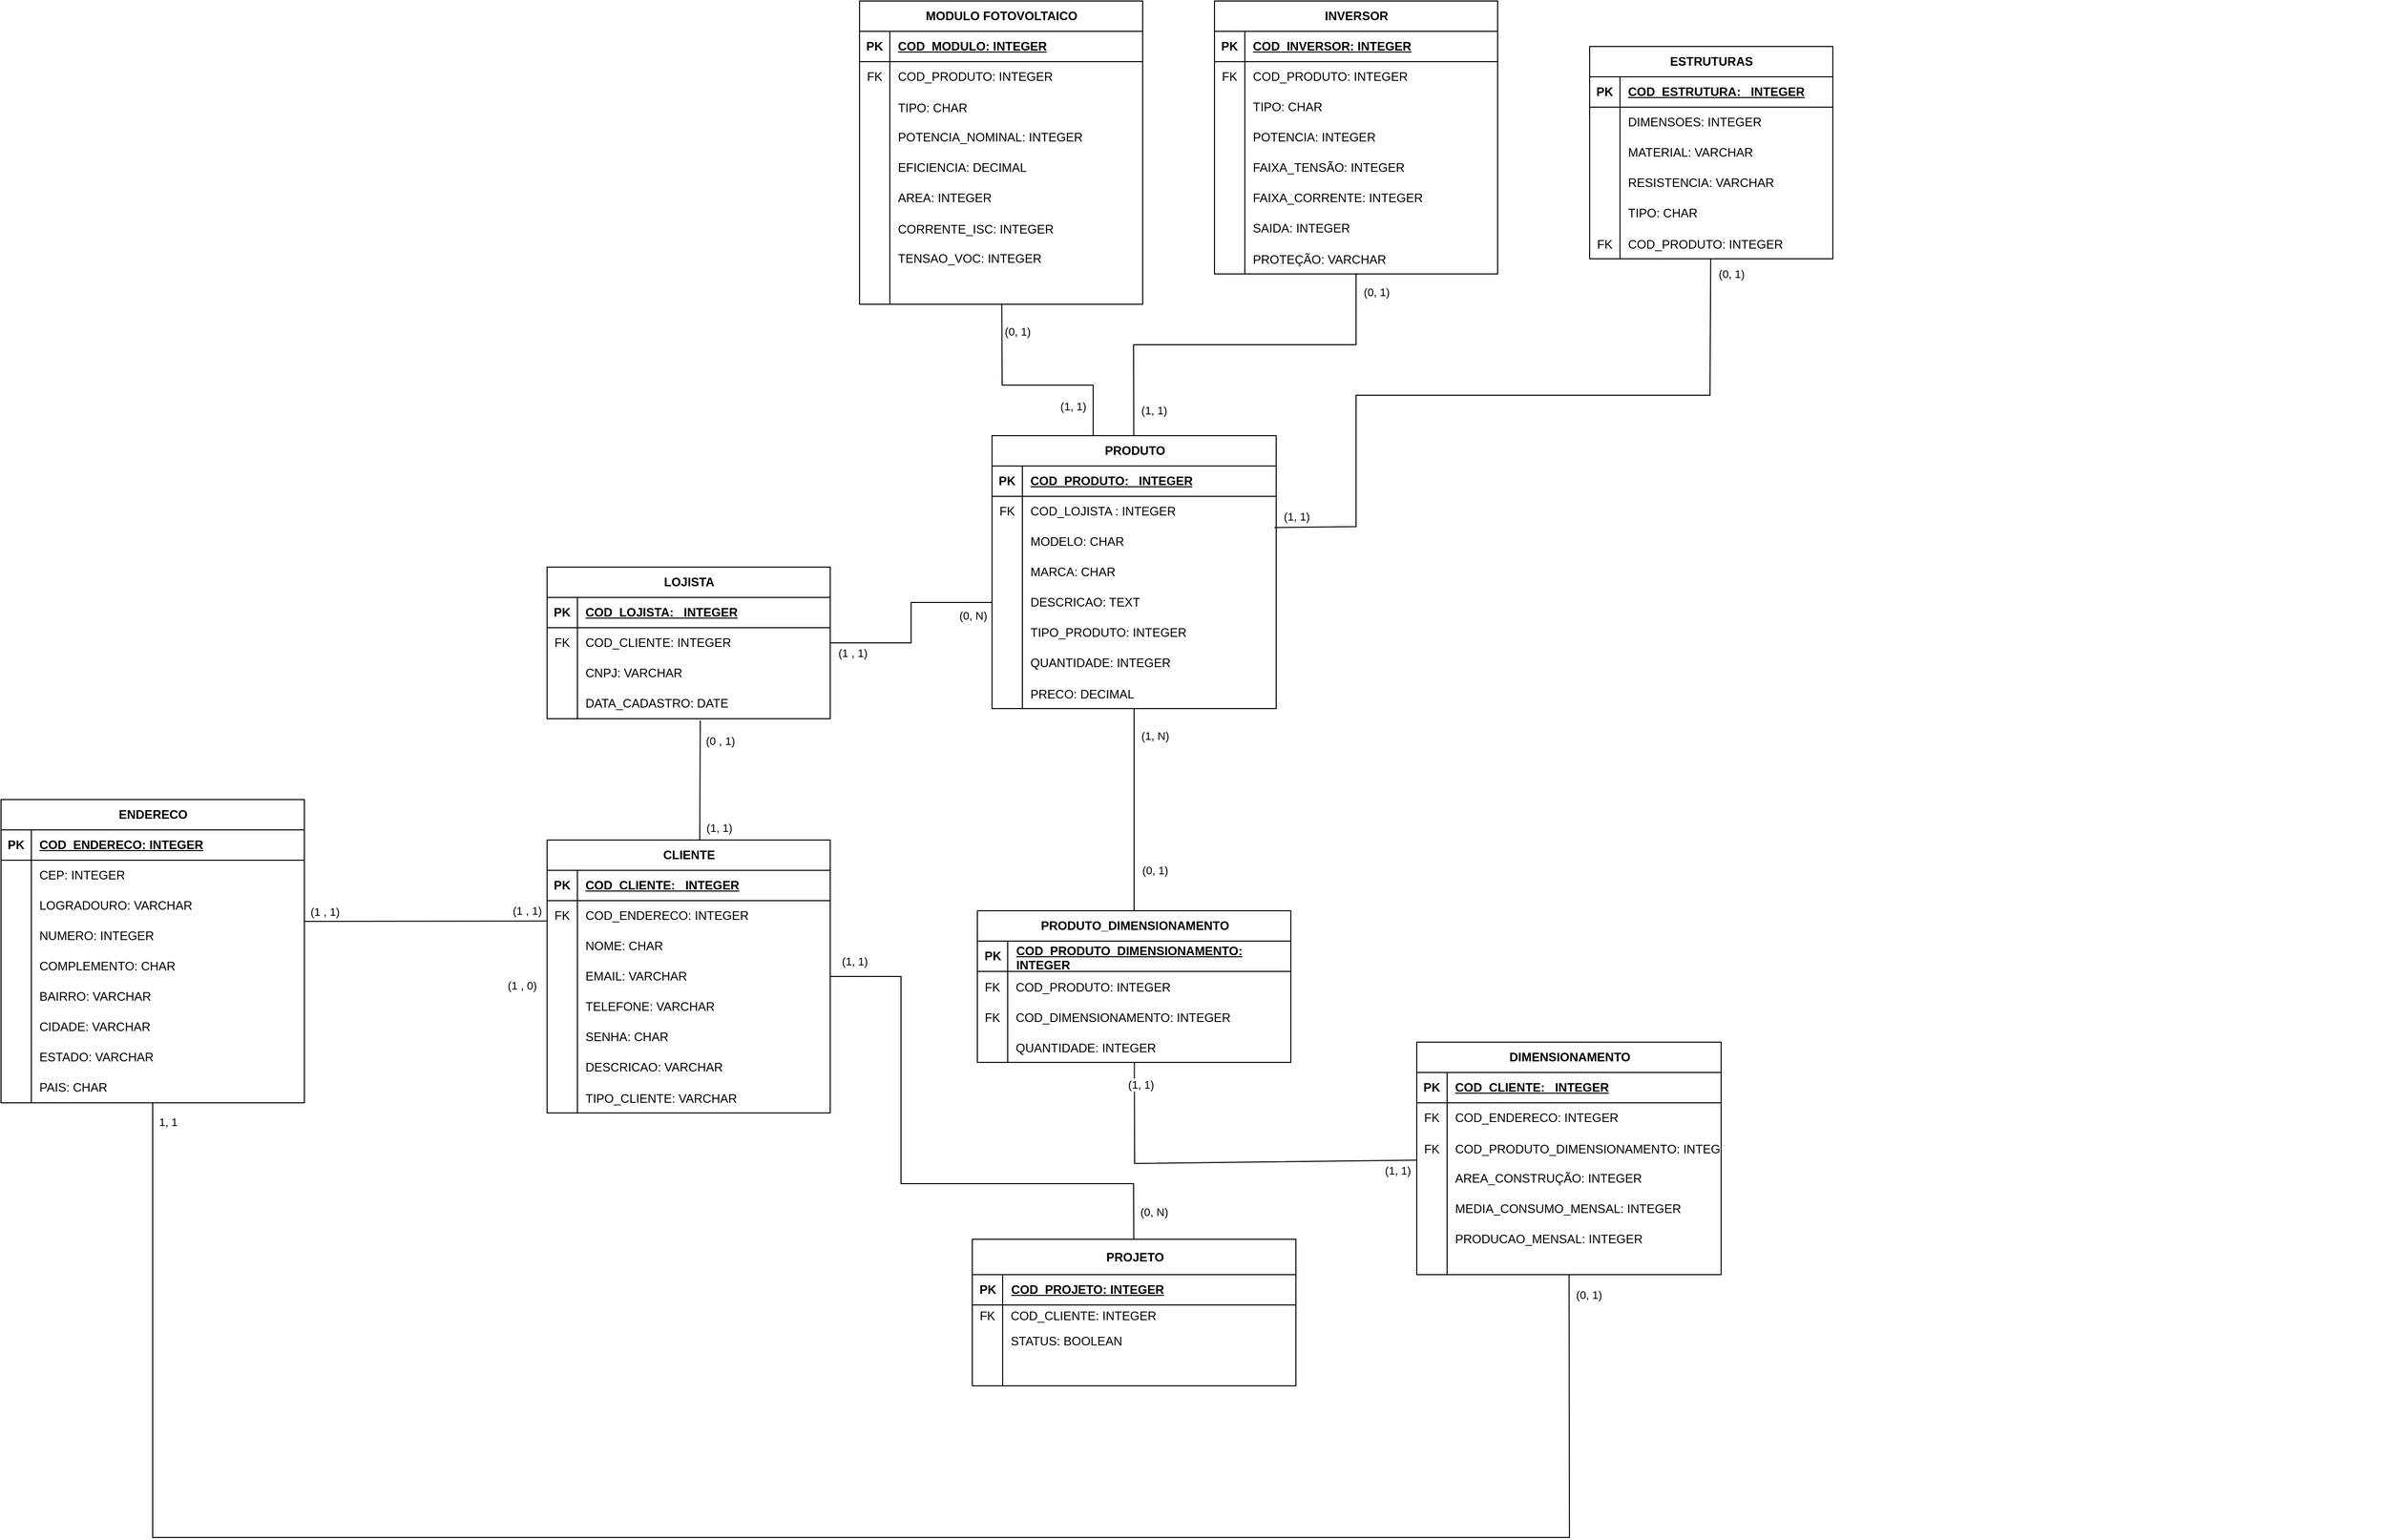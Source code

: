 <mxfile version="25.0.2">
  <diagram id="C5RBs43oDa-KdzZeNtuy" name="Page-1">
    <mxGraphModel dx="3296" dy="3789" grid="1" gridSize="10" guides="1" tooltips="1" connect="1" arrows="1" fold="1" page="1" pageScale="1" pageWidth="827" pageHeight="1169" math="0" shadow="0">
      <root>
        <mxCell id="WIyWlLk6GJQsqaUBKTNV-0" />
        <mxCell id="WIyWlLk6GJQsqaUBKTNV-1" parent="WIyWlLk6GJQsqaUBKTNV-0" />
        <mxCell id="-fro-rk9vVV54utSOy-X-26" value="PROJETO" style="shape=table;startSize=35;container=1;collapsible=1;childLayout=tableLayout;fixedRows=1;rowLines=0;fontStyle=1;align=center;resizeLast=1;html=1;" parent="WIyWlLk6GJQsqaUBKTNV-1" vertex="1">
          <mxGeometry x="460.5" y="-1045" width="320" height="145" as="geometry" />
        </mxCell>
        <mxCell id="-fro-rk9vVV54utSOy-X-27" value="" style="shape=tableRow;horizontal=0;startSize=0;swimlaneHead=0;swimlaneBody=0;fillColor=none;collapsible=0;dropTarget=0;points=[[0,0.5],[1,0.5]];portConstraint=eastwest;top=0;left=0;right=0;bottom=1;" parent="-fro-rk9vVV54utSOy-X-26" vertex="1">
          <mxGeometry y="35" width="320" height="30" as="geometry" />
        </mxCell>
        <mxCell id="-fro-rk9vVV54utSOy-X-28" value="PK" style="shape=partialRectangle;connectable=0;fillColor=none;top=0;left=0;bottom=0;right=0;fontStyle=1;overflow=hidden;whiteSpace=wrap;html=1;" parent="-fro-rk9vVV54utSOy-X-27" vertex="1">
          <mxGeometry width="30" height="30" as="geometry">
            <mxRectangle width="30" height="30" as="alternateBounds" />
          </mxGeometry>
        </mxCell>
        <mxCell id="-fro-rk9vVV54utSOy-X-29" value="COD_PROJETO: &lt;font style=&quot;vertical-align: inherit;&quot;&gt;&lt;font style=&quot;vertical-align: inherit;&quot;&gt;&lt;/font&gt;&lt;/font&gt;INTEGER" style="shape=partialRectangle;connectable=0;fillColor=none;top=0;left=0;bottom=0;right=0;align=left;spacingLeft=6;fontStyle=5;overflow=hidden;whiteSpace=wrap;html=1;" parent="-fro-rk9vVV54utSOy-X-27" vertex="1">
          <mxGeometry x="30" width="290" height="30" as="geometry">
            <mxRectangle width="290" height="30" as="alternateBounds" />
          </mxGeometry>
        </mxCell>
        <mxCell id="VEH7BUhqkra5CLClRIE8-43" value="" style="shape=tableRow;horizontal=0;startSize=0;swimlaneHead=0;swimlaneBody=0;fillColor=none;collapsible=0;dropTarget=0;points=[[0,0.5],[1,0.5]];portConstraint=eastwest;top=0;left=0;right=0;bottom=0;" parent="-fro-rk9vVV54utSOy-X-26" vertex="1">
          <mxGeometry y="65" width="320" height="20" as="geometry" />
        </mxCell>
        <mxCell id="VEH7BUhqkra5CLClRIE8-44" value="FK" style="shape=partialRectangle;connectable=0;fillColor=none;top=0;left=0;bottom=0;right=0;editable=1;overflow=hidden;" parent="VEH7BUhqkra5CLClRIE8-43" vertex="1">
          <mxGeometry width="30" height="20" as="geometry">
            <mxRectangle width="30" height="20" as="alternateBounds" />
          </mxGeometry>
        </mxCell>
        <mxCell id="VEH7BUhqkra5CLClRIE8-45" value="COD_CLIENTE: INTEGER" style="shape=partialRectangle;connectable=0;fillColor=none;top=0;left=0;bottom=0;right=0;align=left;spacingLeft=6;overflow=hidden;" parent="VEH7BUhqkra5CLClRIE8-43" vertex="1">
          <mxGeometry x="30" width="290" height="20" as="geometry">
            <mxRectangle width="290" height="20" as="alternateBounds" />
          </mxGeometry>
        </mxCell>
        <mxCell id="VEH7BUhqkra5CLClRIE8-79" value="" style="shape=tableRow;horizontal=0;startSize=0;swimlaneHead=0;swimlaneBody=0;fillColor=none;collapsible=0;dropTarget=0;points=[[0,0.5],[1,0.5]];portConstraint=eastwest;top=0;left=0;right=0;bottom=0;" parent="-fro-rk9vVV54utSOy-X-26" vertex="1">
          <mxGeometry y="85" width="320" height="30" as="geometry" />
        </mxCell>
        <mxCell id="VEH7BUhqkra5CLClRIE8-80" value="" style="shape=partialRectangle;connectable=0;fillColor=none;top=0;left=0;bottom=0;right=0;editable=1;overflow=hidden;" parent="VEH7BUhqkra5CLClRIE8-79" vertex="1">
          <mxGeometry width="30" height="30" as="geometry">
            <mxRectangle width="30" height="30" as="alternateBounds" />
          </mxGeometry>
        </mxCell>
        <mxCell id="VEH7BUhqkra5CLClRIE8-81" value="STATUS: BOOLEAN" style="shape=partialRectangle;connectable=0;fillColor=none;top=0;left=0;bottom=0;right=0;align=left;spacingLeft=6;overflow=hidden;" parent="VEH7BUhqkra5CLClRIE8-79" vertex="1">
          <mxGeometry x="30" width="290" height="30" as="geometry">
            <mxRectangle width="290" height="30" as="alternateBounds" />
          </mxGeometry>
        </mxCell>
        <mxCell id="VEH7BUhqkra5CLClRIE8-75" value="" style="shape=tableRow;horizontal=0;startSize=0;swimlaneHead=0;swimlaneBody=0;fillColor=none;collapsible=0;dropTarget=0;points=[[0,0.5],[1,0.5]];portConstraint=eastwest;top=0;left=0;right=0;bottom=0;" parent="-fro-rk9vVV54utSOy-X-26" vertex="1">
          <mxGeometry y="115" width="320" height="30" as="geometry" />
        </mxCell>
        <mxCell id="VEH7BUhqkra5CLClRIE8-76" value="" style="shape=partialRectangle;connectable=0;fillColor=none;top=0;left=0;bottom=0;right=0;editable=1;overflow=hidden;" parent="VEH7BUhqkra5CLClRIE8-75" vertex="1">
          <mxGeometry width="30" height="30" as="geometry">
            <mxRectangle width="30" height="30" as="alternateBounds" />
          </mxGeometry>
        </mxCell>
        <mxCell id="VEH7BUhqkra5CLClRIE8-77" value="" style="shape=partialRectangle;connectable=0;fillColor=none;top=0;left=0;bottom=0;right=0;align=left;spacingLeft=6;overflow=hidden;" parent="VEH7BUhqkra5CLClRIE8-75" vertex="1">
          <mxGeometry x="30" width="290" height="30" as="geometry">
            <mxRectangle width="290" height="30" as="alternateBounds" />
          </mxGeometry>
        </mxCell>
        <mxCell id="O8PCDnkWOpkv3k1toG-j-28" value="&lt;font style=&quot;vertical-align: inherit;&quot;&gt;&lt;font style=&quot;vertical-align: inherit;&quot;&gt;&lt;font style=&quot;vertical-align: inherit;&quot;&gt;&lt;font style=&quot;vertical-align: inherit;&quot;&gt;ENDERECO&lt;/font&gt;&lt;/font&gt;&lt;/font&gt;&lt;/font&gt;" style="shape=table;startSize=30;container=1;collapsible=1;childLayout=tableLayout;fixedRows=1;rowLines=0;fontStyle=1;align=center;resizeLast=1;html=1;" parent="WIyWlLk6GJQsqaUBKTNV-1" vertex="1">
          <mxGeometry x="-500" y="-1480" width="300" height="300" as="geometry" />
        </mxCell>
        <mxCell id="O8PCDnkWOpkv3k1toG-j-29" value="" style="shape=tableRow;horizontal=0;startSize=0;swimlaneHead=0;swimlaneBody=0;fillColor=none;collapsible=0;dropTarget=0;points=[[0,0.5],[1,0.5]];portConstraint=eastwest;top=0;left=0;right=0;bottom=1;" parent="O8PCDnkWOpkv3k1toG-j-28" vertex="1">
          <mxGeometry y="30" width="300" height="30" as="geometry" />
        </mxCell>
        <mxCell id="O8PCDnkWOpkv3k1toG-j-30" value="PK" style="shape=partialRectangle;connectable=0;fillColor=none;top=0;left=0;bottom=0;right=0;fontStyle=1;overflow=hidden;whiteSpace=wrap;html=1;" parent="O8PCDnkWOpkv3k1toG-j-29" vertex="1">
          <mxGeometry width="30" height="30" as="geometry">
            <mxRectangle width="30" height="30" as="alternateBounds" />
          </mxGeometry>
        </mxCell>
        <mxCell id="O8PCDnkWOpkv3k1toG-j-31" value="COD_ENDERECO: &lt;font style=&quot;vertical-align: inherit;&quot;&gt;&lt;font style=&quot;vertical-align: inherit;&quot;&gt;&lt;/font&gt;&lt;/font&gt;INTEGER" style="shape=partialRectangle;connectable=0;fillColor=none;top=0;left=0;bottom=0;right=0;align=left;spacingLeft=6;fontStyle=5;overflow=hidden;whiteSpace=wrap;html=1;" parent="O8PCDnkWOpkv3k1toG-j-29" vertex="1">
          <mxGeometry x="30" width="270" height="30" as="geometry">
            <mxRectangle width="270" height="30" as="alternateBounds" />
          </mxGeometry>
        </mxCell>
        <mxCell id="O8PCDnkWOpkv3k1toG-j-32" value="" style="shape=tableRow;horizontal=0;startSize=0;swimlaneHead=0;swimlaneBody=0;fillColor=none;collapsible=0;dropTarget=0;points=[[0,0.5],[1,0.5]];portConstraint=eastwest;top=0;left=0;right=0;bottom=0;" parent="O8PCDnkWOpkv3k1toG-j-28" vertex="1">
          <mxGeometry y="60" width="300" height="30" as="geometry" />
        </mxCell>
        <mxCell id="O8PCDnkWOpkv3k1toG-j-33" value="" style="shape=partialRectangle;connectable=0;fillColor=none;top=0;left=0;bottom=0;right=0;editable=1;overflow=hidden;whiteSpace=wrap;html=1;" parent="O8PCDnkWOpkv3k1toG-j-32" vertex="1">
          <mxGeometry width="30" height="30" as="geometry">
            <mxRectangle width="30" height="30" as="alternateBounds" />
          </mxGeometry>
        </mxCell>
        <mxCell id="O8PCDnkWOpkv3k1toG-j-34" value="CEP: &lt;font style=&quot;vertical-align: inherit;&quot;&gt;&lt;font style=&quot;vertical-align: inherit;&quot;&gt;&lt;/font&gt;&lt;/font&gt;INTEGER" style="shape=partialRectangle;connectable=0;fillColor=none;top=0;left=0;bottom=0;right=0;align=left;spacingLeft=6;overflow=hidden;whiteSpace=wrap;html=1;" parent="O8PCDnkWOpkv3k1toG-j-32" vertex="1">
          <mxGeometry x="30" width="270" height="30" as="geometry">
            <mxRectangle width="270" height="30" as="alternateBounds" />
          </mxGeometry>
        </mxCell>
        <mxCell id="O8PCDnkWOpkv3k1toG-j-35" value="" style="shape=tableRow;horizontal=0;startSize=0;swimlaneHead=0;swimlaneBody=0;fillColor=none;collapsible=0;dropTarget=0;points=[[0,0.5],[1,0.5]];portConstraint=eastwest;top=0;left=0;right=0;bottom=0;" parent="O8PCDnkWOpkv3k1toG-j-28" vertex="1">
          <mxGeometry y="90" width="300" height="30" as="geometry" />
        </mxCell>
        <mxCell id="O8PCDnkWOpkv3k1toG-j-36" value="" style="shape=partialRectangle;connectable=0;fillColor=none;top=0;left=0;bottom=0;right=0;editable=1;overflow=hidden;whiteSpace=wrap;html=1;" parent="O8PCDnkWOpkv3k1toG-j-35" vertex="1">
          <mxGeometry width="30" height="30" as="geometry">
            <mxRectangle width="30" height="30" as="alternateBounds" />
          </mxGeometry>
        </mxCell>
        <mxCell id="O8PCDnkWOpkv3k1toG-j-37" value="LOGRADOURO: VARCHAR" style="shape=partialRectangle;connectable=0;fillColor=none;top=0;left=0;bottom=0;right=0;align=left;spacingLeft=6;overflow=hidden;whiteSpace=wrap;html=1;" parent="O8PCDnkWOpkv3k1toG-j-35" vertex="1">
          <mxGeometry x="30" width="270" height="30" as="geometry">
            <mxRectangle width="270" height="30" as="alternateBounds" />
          </mxGeometry>
        </mxCell>
        <mxCell id="O8PCDnkWOpkv3k1toG-j-38" value="" style="shape=tableRow;horizontal=0;startSize=0;swimlaneHead=0;swimlaneBody=0;fillColor=none;collapsible=0;dropTarget=0;points=[[0,0.5],[1,0.5]];portConstraint=eastwest;top=0;left=0;right=0;bottom=0;" parent="O8PCDnkWOpkv3k1toG-j-28" vertex="1">
          <mxGeometry y="120" width="300" height="30" as="geometry" />
        </mxCell>
        <mxCell id="O8PCDnkWOpkv3k1toG-j-39" value="" style="shape=partialRectangle;connectable=0;fillColor=none;top=0;left=0;bottom=0;right=0;editable=1;overflow=hidden;whiteSpace=wrap;html=1;" parent="O8PCDnkWOpkv3k1toG-j-38" vertex="1">
          <mxGeometry width="30" height="30" as="geometry">
            <mxRectangle width="30" height="30" as="alternateBounds" />
          </mxGeometry>
        </mxCell>
        <mxCell id="O8PCDnkWOpkv3k1toG-j-40" value="NUMERO: &lt;font style=&quot;vertical-align: inherit;&quot;&gt;&lt;font style=&quot;vertical-align: inherit;&quot;&gt;&lt;/font&gt;&lt;/font&gt;INTEGER" style="shape=partialRectangle;connectable=0;fillColor=none;top=0;left=0;bottom=0;right=0;align=left;spacingLeft=6;overflow=hidden;whiteSpace=wrap;html=1;" parent="O8PCDnkWOpkv3k1toG-j-38" vertex="1">
          <mxGeometry x="30" width="270" height="30" as="geometry">
            <mxRectangle width="270" height="30" as="alternateBounds" />
          </mxGeometry>
        </mxCell>
        <mxCell id="O8PCDnkWOpkv3k1toG-j-41" value="" style="shape=tableRow;horizontal=0;startSize=0;swimlaneHead=0;swimlaneBody=0;fillColor=none;collapsible=0;dropTarget=0;points=[[0,0.5],[1,0.5]];portConstraint=eastwest;top=0;left=0;right=0;bottom=0;" parent="O8PCDnkWOpkv3k1toG-j-28" vertex="1">
          <mxGeometry y="150" width="300" height="30" as="geometry" />
        </mxCell>
        <mxCell id="O8PCDnkWOpkv3k1toG-j-42" value="" style="shape=partialRectangle;connectable=0;fillColor=none;top=0;left=0;bottom=0;right=0;editable=1;overflow=hidden;whiteSpace=wrap;html=1;" parent="O8PCDnkWOpkv3k1toG-j-41" vertex="1">
          <mxGeometry width="30" height="30" as="geometry">
            <mxRectangle width="30" height="30" as="alternateBounds" />
          </mxGeometry>
        </mxCell>
        <mxCell id="O8PCDnkWOpkv3k1toG-j-43" value="COMPLEMENTO: CHAR" style="shape=partialRectangle;connectable=0;fillColor=none;top=0;left=0;bottom=0;right=0;align=left;spacingLeft=6;overflow=hidden;whiteSpace=wrap;html=1;" parent="O8PCDnkWOpkv3k1toG-j-41" vertex="1">
          <mxGeometry x="30" width="270" height="30" as="geometry">
            <mxRectangle width="270" height="30" as="alternateBounds" />
          </mxGeometry>
        </mxCell>
        <mxCell id="O8PCDnkWOpkv3k1toG-j-44" value="" style="shape=tableRow;horizontal=0;startSize=0;swimlaneHead=0;swimlaneBody=0;fillColor=none;collapsible=0;dropTarget=0;points=[[0,0.5],[1,0.5]];portConstraint=eastwest;top=0;left=0;right=0;bottom=0;" parent="O8PCDnkWOpkv3k1toG-j-28" vertex="1">
          <mxGeometry y="180" width="300" height="30" as="geometry" />
        </mxCell>
        <mxCell id="O8PCDnkWOpkv3k1toG-j-45" value="" style="shape=partialRectangle;connectable=0;fillColor=none;top=0;left=0;bottom=0;right=0;editable=1;overflow=hidden;whiteSpace=wrap;html=1;" parent="O8PCDnkWOpkv3k1toG-j-44" vertex="1">
          <mxGeometry width="30" height="30" as="geometry">
            <mxRectangle width="30" height="30" as="alternateBounds" />
          </mxGeometry>
        </mxCell>
        <mxCell id="O8PCDnkWOpkv3k1toG-j-46" value="BAIRRO: VARCHAR" style="shape=partialRectangle;connectable=0;fillColor=none;top=0;left=0;bottom=0;right=0;align=left;spacingLeft=6;overflow=hidden;whiteSpace=wrap;html=1;" parent="O8PCDnkWOpkv3k1toG-j-44" vertex="1">
          <mxGeometry x="30" width="270" height="30" as="geometry">
            <mxRectangle width="270" height="30" as="alternateBounds" />
          </mxGeometry>
        </mxCell>
        <mxCell id="O8PCDnkWOpkv3k1toG-j-47" value="" style="shape=tableRow;horizontal=0;startSize=0;swimlaneHead=0;swimlaneBody=0;fillColor=none;collapsible=0;dropTarget=0;points=[[0,0.5],[1,0.5]];portConstraint=eastwest;top=0;left=0;right=0;bottom=0;" parent="O8PCDnkWOpkv3k1toG-j-28" vertex="1">
          <mxGeometry y="210" width="300" height="30" as="geometry" />
        </mxCell>
        <mxCell id="O8PCDnkWOpkv3k1toG-j-48" value="" style="shape=partialRectangle;connectable=0;fillColor=none;top=0;left=0;bottom=0;right=0;editable=1;overflow=hidden;whiteSpace=wrap;html=1;" parent="O8PCDnkWOpkv3k1toG-j-47" vertex="1">
          <mxGeometry width="30" height="30" as="geometry">
            <mxRectangle width="30" height="30" as="alternateBounds" />
          </mxGeometry>
        </mxCell>
        <mxCell id="O8PCDnkWOpkv3k1toG-j-49" value="CIDADE: VARCHAR" style="shape=partialRectangle;connectable=0;fillColor=none;top=0;left=0;bottom=0;right=0;align=left;spacingLeft=6;overflow=hidden;whiteSpace=wrap;html=1;" parent="O8PCDnkWOpkv3k1toG-j-47" vertex="1">
          <mxGeometry x="30" width="270" height="30" as="geometry">
            <mxRectangle width="270" height="30" as="alternateBounds" />
          </mxGeometry>
        </mxCell>
        <mxCell id="O8PCDnkWOpkv3k1toG-j-50" value="" style="shape=tableRow;horizontal=0;startSize=0;swimlaneHead=0;swimlaneBody=0;fillColor=none;collapsible=0;dropTarget=0;points=[[0,0.5],[1,0.5]];portConstraint=eastwest;top=0;left=0;right=0;bottom=0;" parent="O8PCDnkWOpkv3k1toG-j-28" vertex="1">
          <mxGeometry y="240" width="300" height="30" as="geometry" />
        </mxCell>
        <mxCell id="O8PCDnkWOpkv3k1toG-j-51" value="" style="shape=partialRectangle;connectable=0;fillColor=none;top=0;left=0;bottom=0;right=0;editable=1;overflow=hidden;whiteSpace=wrap;html=1;" parent="O8PCDnkWOpkv3k1toG-j-50" vertex="1">
          <mxGeometry width="30" height="30" as="geometry">
            <mxRectangle width="30" height="30" as="alternateBounds" />
          </mxGeometry>
        </mxCell>
        <mxCell id="O8PCDnkWOpkv3k1toG-j-52" value="ESTADO: VARCHAR" style="shape=partialRectangle;connectable=0;fillColor=none;top=0;left=0;bottom=0;right=0;align=left;spacingLeft=6;overflow=hidden;whiteSpace=wrap;html=1;" parent="O8PCDnkWOpkv3k1toG-j-50" vertex="1">
          <mxGeometry x="30" width="270" height="30" as="geometry">
            <mxRectangle width="270" height="30" as="alternateBounds" />
          </mxGeometry>
        </mxCell>
        <mxCell id="O8PCDnkWOpkv3k1toG-j-53" value="" style="shape=tableRow;horizontal=0;startSize=0;swimlaneHead=0;swimlaneBody=0;fillColor=none;collapsible=0;dropTarget=0;points=[[0,0.5],[1,0.5]];portConstraint=eastwest;top=0;left=0;right=0;bottom=0;" parent="O8PCDnkWOpkv3k1toG-j-28" vertex="1">
          <mxGeometry y="270" width="300" height="30" as="geometry" />
        </mxCell>
        <mxCell id="O8PCDnkWOpkv3k1toG-j-54" value="" style="shape=partialRectangle;connectable=0;fillColor=none;top=0;left=0;bottom=0;right=0;editable=1;overflow=hidden;whiteSpace=wrap;html=1;" parent="O8PCDnkWOpkv3k1toG-j-53" vertex="1">
          <mxGeometry width="30" height="30" as="geometry">
            <mxRectangle width="30" height="30" as="alternateBounds" />
          </mxGeometry>
        </mxCell>
        <mxCell id="O8PCDnkWOpkv3k1toG-j-55" value="PAIS: CHAR" style="shape=partialRectangle;connectable=0;fillColor=none;top=0;left=0;bottom=0;right=0;align=left;spacingLeft=6;overflow=hidden;whiteSpace=wrap;html=1;" parent="O8PCDnkWOpkv3k1toG-j-53" vertex="1">
          <mxGeometry x="30" width="270" height="30" as="geometry">
            <mxRectangle width="270" height="30" as="alternateBounds" />
          </mxGeometry>
        </mxCell>
        <mxCell id="O8PCDnkWOpkv3k1toG-j-58" value="CLIENTE" style="shape=table;startSize=30;container=1;collapsible=1;childLayout=tableLayout;fixedRows=1;rowLines=0;fontStyle=1;align=center;resizeLast=1;html=1;" parent="WIyWlLk6GJQsqaUBKTNV-1" vertex="1">
          <mxGeometry x="40" y="-1440" width="280" height="270" as="geometry">
            <mxRectangle x="210" y="-230" width="90" height="30" as="alternateBounds" />
          </mxGeometry>
        </mxCell>
        <mxCell id="O8PCDnkWOpkv3k1toG-j-59" value="" style="shape=tableRow;horizontal=0;startSize=0;swimlaneHead=0;swimlaneBody=0;fillColor=none;collapsible=0;dropTarget=0;points=[[0,0.5],[1,0.5]];portConstraint=eastwest;top=0;left=0;right=0;bottom=1;" parent="O8PCDnkWOpkv3k1toG-j-58" vertex="1">
          <mxGeometry y="30" width="280" height="30" as="geometry" />
        </mxCell>
        <mxCell id="O8PCDnkWOpkv3k1toG-j-60" value="PK" style="shape=partialRectangle;connectable=0;fillColor=none;top=0;left=0;bottom=0;right=0;fontStyle=1;overflow=hidden;whiteSpace=wrap;html=1;" parent="O8PCDnkWOpkv3k1toG-j-59" vertex="1">
          <mxGeometry width="30" height="30" as="geometry">
            <mxRectangle width="30" height="30" as="alternateBounds" />
          </mxGeometry>
        </mxCell>
        <mxCell id="O8PCDnkWOpkv3k1toG-j-61" value="&lt;font style=&quot;vertical-align: inherit;&quot;&gt;&lt;font style=&quot;vertical-align: inherit;&quot;&gt;&lt;font style=&quot;vertical-align: inherit;&quot;&gt;&lt;font style=&quot;vertical-align: inherit;&quot;&gt;&lt;font style=&quot;vertical-align: inherit;&quot;&gt;&lt;font style=&quot;vertical-align: inherit;&quot;&gt;COD_CLIENTE:&amp;nbsp;&lt;/font&gt;&lt;/font&gt;&lt;/font&gt;&lt;/font&gt;&lt;/font&gt;&lt;/font&gt;&amp;nbsp;&lt;font style=&quot;vertical-align: inherit;&quot;&gt;&lt;font style=&quot;vertical-align: inherit;&quot;&gt;&lt;font style=&quot;vertical-align: inherit;&quot;&gt;&lt;font style=&quot;vertical-align: inherit;&quot;&gt; &lt;/font&gt;&lt;/font&gt;&lt;/font&gt;&lt;/font&gt;&lt;font style=&quot;vertical-align: inherit;&quot;&gt;&lt;font style=&quot;vertical-align: inherit;&quot;&gt;&lt;/font&gt;&lt;/font&gt;INTEGER" style="shape=partialRectangle;connectable=0;fillColor=none;top=0;left=0;bottom=0;right=0;align=left;spacingLeft=6;fontStyle=5;overflow=hidden;whiteSpace=wrap;html=1;" parent="O8PCDnkWOpkv3k1toG-j-59" vertex="1">
          <mxGeometry x="30" width="250" height="30" as="geometry">
            <mxRectangle width="250" height="30" as="alternateBounds" />
          </mxGeometry>
        </mxCell>
        <mxCell id="O8PCDnkWOpkv3k1toG-j-62" value="" style="shape=tableRow;horizontal=0;startSize=0;swimlaneHead=0;swimlaneBody=0;fillColor=none;collapsible=0;dropTarget=0;points=[[0,0.5],[1,0.5]];portConstraint=eastwest;top=0;left=0;right=0;bottom=0;" parent="O8PCDnkWOpkv3k1toG-j-58" vertex="1">
          <mxGeometry y="60" width="280" height="30" as="geometry" />
        </mxCell>
        <mxCell id="O8PCDnkWOpkv3k1toG-j-63" value="FK" style="shape=partialRectangle;connectable=0;fillColor=none;top=0;left=0;bottom=0;right=0;editable=1;overflow=hidden;whiteSpace=wrap;html=1;" parent="O8PCDnkWOpkv3k1toG-j-62" vertex="1">
          <mxGeometry width="30" height="30" as="geometry">
            <mxRectangle width="30" height="30" as="alternateBounds" />
          </mxGeometry>
        </mxCell>
        <mxCell id="O8PCDnkWOpkv3k1toG-j-64" value="COD_ENDERECO: &lt;font style=&quot;vertical-align: inherit;&quot;&gt;&lt;font style=&quot;vertical-align: inherit;&quot;&gt;&lt;/font&gt;&lt;/font&gt;INTEGER" style="shape=partialRectangle;connectable=0;fillColor=none;top=0;left=0;bottom=0;right=0;align=left;spacingLeft=6;overflow=hidden;whiteSpace=wrap;html=1;" parent="O8PCDnkWOpkv3k1toG-j-62" vertex="1">
          <mxGeometry x="30" width="250" height="30" as="geometry">
            <mxRectangle width="250" height="30" as="alternateBounds" />
          </mxGeometry>
        </mxCell>
        <mxCell id="O8PCDnkWOpkv3k1toG-j-65" value="" style="shape=tableRow;horizontal=0;startSize=0;swimlaneHead=0;swimlaneBody=0;fillColor=none;collapsible=0;dropTarget=0;points=[[0,0.5],[1,0.5]];portConstraint=eastwest;top=0;left=0;right=0;bottom=0;" parent="O8PCDnkWOpkv3k1toG-j-58" vertex="1">
          <mxGeometry y="90" width="280" height="30" as="geometry" />
        </mxCell>
        <mxCell id="O8PCDnkWOpkv3k1toG-j-66" value="" style="shape=partialRectangle;connectable=0;fillColor=none;top=0;left=0;bottom=0;right=0;editable=1;overflow=hidden;whiteSpace=wrap;html=1;" parent="O8PCDnkWOpkv3k1toG-j-65" vertex="1">
          <mxGeometry width="30" height="30" as="geometry">
            <mxRectangle width="30" height="30" as="alternateBounds" />
          </mxGeometry>
        </mxCell>
        <mxCell id="O8PCDnkWOpkv3k1toG-j-67" value="NOME: CHAR" style="shape=partialRectangle;connectable=0;fillColor=none;top=0;left=0;bottom=0;right=0;align=left;spacingLeft=6;overflow=hidden;whiteSpace=wrap;html=1;" parent="O8PCDnkWOpkv3k1toG-j-65" vertex="1">
          <mxGeometry x="30" width="250" height="30" as="geometry">
            <mxRectangle width="250" height="30" as="alternateBounds" />
          </mxGeometry>
        </mxCell>
        <mxCell id="O8PCDnkWOpkv3k1toG-j-68" value="" style="shape=tableRow;horizontal=0;startSize=0;swimlaneHead=0;swimlaneBody=0;fillColor=none;collapsible=0;dropTarget=0;points=[[0,0.5],[1,0.5]];portConstraint=eastwest;top=0;left=0;right=0;bottom=0;" parent="O8PCDnkWOpkv3k1toG-j-58" vertex="1">
          <mxGeometry y="120" width="280" height="30" as="geometry" />
        </mxCell>
        <mxCell id="O8PCDnkWOpkv3k1toG-j-69" value="" style="shape=partialRectangle;connectable=0;fillColor=none;top=0;left=0;bottom=0;right=0;editable=1;overflow=hidden;whiteSpace=wrap;html=1;" parent="O8PCDnkWOpkv3k1toG-j-68" vertex="1">
          <mxGeometry width="30" height="30" as="geometry">
            <mxRectangle width="30" height="30" as="alternateBounds" />
          </mxGeometry>
        </mxCell>
        <mxCell id="O8PCDnkWOpkv3k1toG-j-70" value="EMAIL: VARCHAR" style="shape=partialRectangle;connectable=0;fillColor=none;top=0;left=0;bottom=0;right=0;align=left;spacingLeft=6;overflow=hidden;whiteSpace=wrap;html=1;" parent="O8PCDnkWOpkv3k1toG-j-68" vertex="1">
          <mxGeometry x="30" width="250" height="30" as="geometry">
            <mxRectangle width="250" height="30" as="alternateBounds" />
          </mxGeometry>
        </mxCell>
        <mxCell id="O8PCDnkWOpkv3k1toG-j-71" value="" style="shape=tableRow;horizontal=0;startSize=0;swimlaneHead=0;swimlaneBody=0;fillColor=none;collapsible=0;dropTarget=0;points=[[0,0.5],[1,0.5]];portConstraint=eastwest;top=0;left=0;right=0;bottom=0;" parent="O8PCDnkWOpkv3k1toG-j-58" vertex="1">
          <mxGeometry y="150" width="280" height="30" as="geometry" />
        </mxCell>
        <mxCell id="O8PCDnkWOpkv3k1toG-j-72" value="" style="shape=partialRectangle;connectable=0;fillColor=none;top=0;left=0;bottom=0;right=0;editable=1;overflow=hidden;whiteSpace=wrap;html=1;" parent="O8PCDnkWOpkv3k1toG-j-71" vertex="1">
          <mxGeometry width="30" height="30" as="geometry">
            <mxRectangle width="30" height="30" as="alternateBounds" />
          </mxGeometry>
        </mxCell>
        <mxCell id="O8PCDnkWOpkv3k1toG-j-73" value="TELEFONE: VARCHAR" style="shape=partialRectangle;connectable=0;fillColor=none;top=0;left=0;bottom=0;right=0;align=left;spacingLeft=6;overflow=hidden;whiteSpace=wrap;html=1;" parent="O8PCDnkWOpkv3k1toG-j-71" vertex="1">
          <mxGeometry x="30" width="250" height="30" as="geometry">
            <mxRectangle width="250" height="30" as="alternateBounds" />
          </mxGeometry>
        </mxCell>
        <mxCell id="O8PCDnkWOpkv3k1toG-j-74" value="" style="shape=tableRow;horizontal=0;startSize=0;swimlaneHead=0;swimlaneBody=0;fillColor=none;collapsible=0;dropTarget=0;points=[[0,0.5],[1,0.5]];portConstraint=eastwest;top=0;left=0;right=0;bottom=0;" parent="O8PCDnkWOpkv3k1toG-j-58" vertex="1">
          <mxGeometry y="180" width="280" height="30" as="geometry" />
        </mxCell>
        <mxCell id="O8PCDnkWOpkv3k1toG-j-75" value="" style="shape=partialRectangle;connectable=0;fillColor=none;top=0;left=0;bottom=0;right=0;editable=1;overflow=hidden;whiteSpace=wrap;html=1;" parent="O8PCDnkWOpkv3k1toG-j-74" vertex="1">
          <mxGeometry width="30" height="30" as="geometry">
            <mxRectangle width="30" height="30" as="alternateBounds" />
          </mxGeometry>
        </mxCell>
        <mxCell id="O8PCDnkWOpkv3k1toG-j-76" value="SENHA: CHAR" style="shape=partialRectangle;connectable=0;fillColor=none;top=0;left=0;bottom=0;right=0;align=left;spacingLeft=6;overflow=hidden;whiteSpace=wrap;html=1;" parent="O8PCDnkWOpkv3k1toG-j-74" vertex="1">
          <mxGeometry x="30" width="250" height="30" as="geometry">
            <mxRectangle width="250" height="30" as="alternateBounds" />
          </mxGeometry>
        </mxCell>
        <mxCell id="O8PCDnkWOpkv3k1toG-j-77" value="" style="shape=tableRow;horizontal=0;startSize=0;swimlaneHead=0;swimlaneBody=0;fillColor=none;collapsible=0;dropTarget=0;points=[[0,0.5],[1,0.5]];portConstraint=eastwest;top=0;left=0;right=0;bottom=0;" parent="O8PCDnkWOpkv3k1toG-j-58" vertex="1">
          <mxGeometry y="210" width="280" height="30" as="geometry" />
        </mxCell>
        <mxCell id="O8PCDnkWOpkv3k1toG-j-78" value="" style="shape=partialRectangle;connectable=0;fillColor=none;top=0;left=0;bottom=0;right=0;editable=1;overflow=hidden;whiteSpace=wrap;html=1;" parent="O8PCDnkWOpkv3k1toG-j-77" vertex="1">
          <mxGeometry width="30" height="30" as="geometry">
            <mxRectangle width="30" height="30" as="alternateBounds" />
          </mxGeometry>
        </mxCell>
        <mxCell id="O8PCDnkWOpkv3k1toG-j-79" value="DESCRICAO: VARCHAR" style="shape=partialRectangle;connectable=0;fillColor=none;top=0;left=0;bottom=0;right=0;align=left;spacingLeft=6;overflow=hidden;whiteSpace=wrap;html=1;" parent="O8PCDnkWOpkv3k1toG-j-77" vertex="1">
          <mxGeometry x="30" width="250" height="30" as="geometry">
            <mxRectangle width="250" height="30" as="alternateBounds" />
          </mxGeometry>
        </mxCell>
        <mxCell id="VEH7BUhqkra5CLClRIE8-66" value="" style="shape=tableRow;horizontal=0;startSize=0;swimlaneHead=0;swimlaneBody=0;fillColor=none;collapsible=0;dropTarget=0;points=[[0,0.5],[1,0.5]];portConstraint=eastwest;top=0;left=0;right=0;bottom=0;" parent="O8PCDnkWOpkv3k1toG-j-58" vertex="1">
          <mxGeometry y="240" width="280" height="30" as="geometry" />
        </mxCell>
        <mxCell id="VEH7BUhqkra5CLClRIE8-67" value="" style="shape=partialRectangle;connectable=0;fillColor=none;top=0;left=0;bottom=0;right=0;editable=1;overflow=hidden;" parent="VEH7BUhqkra5CLClRIE8-66" vertex="1">
          <mxGeometry width="30" height="30" as="geometry">
            <mxRectangle width="30" height="30" as="alternateBounds" />
          </mxGeometry>
        </mxCell>
        <mxCell id="VEH7BUhqkra5CLClRIE8-68" value="TIPO_CLIENTE: VARCHAR" style="shape=partialRectangle;connectable=0;fillColor=none;top=0;left=0;bottom=0;right=0;align=left;spacingLeft=6;overflow=hidden;" parent="VEH7BUhqkra5CLClRIE8-66" vertex="1">
          <mxGeometry x="30" width="250" height="30" as="geometry">
            <mxRectangle width="250" height="30" as="alternateBounds" />
          </mxGeometry>
        </mxCell>
        <mxCell id="O8PCDnkWOpkv3k1toG-j-80" value="LOJISTA" style="shape=table;startSize=30;container=1;collapsible=1;childLayout=tableLayout;fixedRows=1;rowLines=0;fontStyle=1;align=center;resizeLast=1;html=1;" parent="WIyWlLk6GJQsqaUBKTNV-1" vertex="1">
          <mxGeometry x="40" y="-1710" width="280" height="150" as="geometry">
            <mxRectangle x="210" y="-230" width="90" height="30" as="alternateBounds" />
          </mxGeometry>
        </mxCell>
        <mxCell id="O8PCDnkWOpkv3k1toG-j-81" value="" style="shape=tableRow;horizontal=0;startSize=0;swimlaneHead=0;swimlaneBody=0;fillColor=none;collapsible=0;dropTarget=0;points=[[0,0.5],[1,0.5]];portConstraint=eastwest;top=0;left=0;right=0;bottom=1;" parent="O8PCDnkWOpkv3k1toG-j-80" vertex="1">
          <mxGeometry y="30" width="280" height="30" as="geometry" />
        </mxCell>
        <mxCell id="O8PCDnkWOpkv3k1toG-j-82" value="PK" style="shape=partialRectangle;connectable=0;fillColor=none;top=0;left=0;bottom=0;right=0;fontStyle=1;overflow=hidden;whiteSpace=wrap;html=1;" parent="O8PCDnkWOpkv3k1toG-j-81" vertex="1">
          <mxGeometry width="30" height="30" as="geometry">
            <mxRectangle width="30" height="30" as="alternateBounds" />
          </mxGeometry>
        </mxCell>
        <mxCell id="O8PCDnkWOpkv3k1toG-j-83" value="&lt;div&gt;&lt;font style=&quot;vertical-align: inherit;&quot;&gt;COD_LOJISTA&lt;/font&gt;&lt;font style=&quot;background-color: initial; vertical-align: inherit;&quot;&gt;:&amp;nbsp;&lt;/font&gt;&lt;span style=&quot;background-color: initial;&quot;&gt;&amp;nbsp;&lt;/span&gt;&lt;font style=&quot;background-color: initial; vertical-align: inherit;&quot;&gt; &lt;/font&gt;&lt;font style=&quot;vertical-align: inherit;&quot;&gt;&lt;font style=&quot;vertical-align: inherit;&quot;&gt;&lt;/font&gt;&lt;/font&gt;INTEGER&lt;/div&gt;" style="shape=partialRectangle;connectable=0;fillColor=none;top=0;left=0;bottom=0;right=0;align=left;spacingLeft=6;fontStyle=5;overflow=hidden;whiteSpace=wrap;html=1;" parent="O8PCDnkWOpkv3k1toG-j-81" vertex="1">
          <mxGeometry x="30" width="250" height="30" as="geometry">
            <mxRectangle width="250" height="30" as="alternateBounds" />
          </mxGeometry>
        </mxCell>
        <mxCell id="O8PCDnkWOpkv3k1toG-j-84" value="" style="shape=tableRow;horizontal=0;startSize=0;swimlaneHead=0;swimlaneBody=0;fillColor=none;collapsible=0;dropTarget=0;points=[[0,0.5],[1,0.5]];portConstraint=eastwest;top=0;left=0;right=0;bottom=0;" parent="O8PCDnkWOpkv3k1toG-j-80" vertex="1">
          <mxGeometry y="60" width="280" height="30" as="geometry" />
        </mxCell>
        <mxCell id="O8PCDnkWOpkv3k1toG-j-85" value="FK" style="shape=partialRectangle;connectable=0;fillColor=none;top=0;left=0;bottom=0;right=0;editable=1;overflow=hidden;whiteSpace=wrap;html=1;" parent="O8PCDnkWOpkv3k1toG-j-84" vertex="1">
          <mxGeometry width="30" height="30" as="geometry">
            <mxRectangle width="30" height="30" as="alternateBounds" />
          </mxGeometry>
        </mxCell>
        <mxCell id="O8PCDnkWOpkv3k1toG-j-86" value="COD_CLIENTE: &lt;font style=&quot;vertical-align: inherit;&quot;&gt;&lt;font style=&quot;vertical-align: inherit;&quot;&gt;&lt;/font&gt;&lt;/font&gt;INTEGER" style="shape=partialRectangle;connectable=0;fillColor=none;top=0;left=0;bottom=0;right=0;align=left;spacingLeft=6;overflow=hidden;whiteSpace=wrap;html=1;" parent="O8PCDnkWOpkv3k1toG-j-84" vertex="1">
          <mxGeometry x="30" width="250" height="30" as="geometry">
            <mxRectangle width="250" height="30" as="alternateBounds" />
          </mxGeometry>
        </mxCell>
        <mxCell id="O8PCDnkWOpkv3k1toG-j-87" value="" style="shape=tableRow;horizontal=0;startSize=0;swimlaneHead=0;swimlaneBody=0;fillColor=none;collapsible=0;dropTarget=0;points=[[0,0.5],[1,0.5]];portConstraint=eastwest;top=0;left=0;right=0;bottom=0;" parent="O8PCDnkWOpkv3k1toG-j-80" vertex="1">
          <mxGeometry y="90" width="280" height="30" as="geometry" />
        </mxCell>
        <mxCell id="O8PCDnkWOpkv3k1toG-j-88" value="" style="shape=partialRectangle;connectable=0;fillColor=none;top=0;left=0;bottom=0;right=0;editable=1;overflow=hidden;whiteSpace=wrap;html=1;" parent="O8PCDnkWOpkv3k1toG-j-87" vertex="1">
          <mxGeometry width="30" height="30" as="geometry">
            <mxRectangle width="30" height="30" as="alternateBounds" />
          </mxGeometry>
        </mxCell>
        <mxCell id="O8PCDnkWOpkv3k1toG-j-89" value="CNPJ: VARCHAR" style="shape=partialRectangle;connectable=0;fillColor=none;top=0;left=0;bottom=0;right=0;align=left;spacingLeft=6;overflow=hidden;whiteSpace=wrap;html=1;" parent="O8PCDnkWOpkv3k1toG-j-87" vertex="1">
          <mxGeometry x="30" width="250" height="30" as="geometry">
            <mxRectangle width="250" height="30" as="alternateBounds" />
          </mxGeometry>
        </mxCell>
        <mxCell id="O8PCDnkWOpkv3k1toG-j-90" value="" style="shape=tableRow;horizontal=0;startSize=0;swimlaneHead=0;swimlaneBody=0;fillColor=none;collapsible=0;dropTarget=0;points=[[0,0.5],[1,0.5]];portConstraint=eastwest;top=0;left=0;right=0;bottom=0;" parent="O8PCDnkWOpkv3k1toG-j-80" vertex="1">
          <mxGeometry y="120" width="280" height="30" as="geometry" />
        </mxCell>
        <mxCell id="O8PCDnkWOpkv3k1toG-j-91" value="" style="shape=partialRectangle;connectable=0;fillColor=none;top=0;left=0;bottom=0;right=0;editable=1;overflow=hidden;whiteSpace=wrap;html=1;" parent="O8PCDnkWOpkv3k1toG-j-90" vertex="1">
          <mxGeometry width="30" height="30" as="geometry">
            <mxRectangle width="30" height="30" as="alternateBounds" />
          </mxGeometry>
        </mxCell>
        <mxCell id="O8PCDnkWOpkv3k1toG-j-92" value="DATA_CADASTRO: DATE" style="shape=partialRectangle;connectable=0;fillColor=none;top=0;left=0;bottom=0;right=0;align=left;spacingLeft=6;overflow=hidden;whiteSpace=wrap;html=1;" parent="O8PCDnkWOpkv3k1toG-j-90" vertex="1">
          <mxGeometry x="30" width="250" height="30" as="geometry">
            <mxRectangle width="250" height="30" as="alternateBounds" />
          </mxGeometry>
        </mxCell>
        <mxCell id="O8PCDnkWOpkv3k1toG-j-216" value="" style="endArrow=none;html=1;rounded=0;entryX=0.001;entryY=0.672;entryDx=0;entryDy=0;exitX=0.999;exitY=0.016;exitDx=0;exitDy=0;entryPerimeter=0;exitPerimeter=0;" parent="WIyWlLk6GJQsqaUBKTNV-1" source="O8PCDnkWOpkv3k1toG-j-38" target="O8PCDnkWOpkv3k1toG-j-62" edge="1">
          <mxGeometry relative="1" as="geometry">
            <mxPoint x="-350" y="-1160" as="sourcePoint" />
            <mxPoint x="50" y="-955" as="targetPoint" />
            <Array as="points" />
          </mxGeometry>
        </mxCell>
        <mxCell id="O8PCDnkWOpkv3k1toG-j-217" value="(1 , 1)" style="edgeLabel;html=1;align=center;verticalAlign=middle;resizable=0;points=[];" parent="O8PCDnkWOpkv3k1toG-j-216" connectable="0" vertex="1">
          <mxGeometry x="-0.915" y="2" relative="1" as="geometry">
            <mxPoint x="10" y="-8" as="offset" />
          </mxGeometry>
        </mxCell>
        <mxCell id="O8PCDnkWOpkv3k1toG-j-218" value="(1 , 1)" style="edgeLabel;html=1;align=center;verticalAlign=middle;resizable=0;points=[];" parent="WIyWlLk6GJQsqaUBKTNV-1" connectable="0" vertex="1">
          <mxGeometry x="19.995" y="-1370" as="geometry" />
        </mxCell>
        <mxCell id="O8PCDnkWOpkv3k1toG-j-219" value="" style="endArrow=none;html=1;rounded=0;" parent="WIyWlLk6GJQsqaUBKTNV-1" source="O8PCDnkWOpkv3k1toG-j-80" target="1LRlZjJCBoWCXjJUSBAW-141" edge="1">
          <mxGeometry relative="1" as="geometry">
            <mxPoint x="340" y="-1740" as="sourcePoint" />
            <mxPoint x="480" y="-1680" as="targetPoint" />
            <Array as="points">
              <mxPoint x="400" y="-1635" />
              <mxPoint x="400" y="-1675" />
            </Array>
          </mxGeometry>
        </mxCell>
        <mxCell id="O8PCDnkWOpkv3k1toG-j-220" value="(1 , 1)" style="edgeLabel;html=1;align=center;verticalAlign=middle;resizable=0;points=[];" parent="O8PCDnkWOpkv3k1toG-j-219" connectable="0" vertex="1">
          <mxGeometry x="-0.915" y="2" relative="1" as="geometry">
            <mxPoint x="13" y="12" as="offset" />
          </mxGeometry>
        </mxCell>
        <mxCell id="O8PCDnkWOpkv3k1toG-j-296" value="INVERSOR" style="shape=table;startSize=30;container=1;collapsible=1;childLayout=tableLayout;fixedRows=1;rowLines=0;fontStyle=1;align=center;resizeLast=1;html=1;" parent="WIyWlLk6GJQsqaUBKTNV-1" vertex="1">
          <mxGeometry x="700.0" y="-2270" width="280" height="270" as="geometry">
            <mxRectangle x="210" y="-230" width="90" height="30" as="alternateBounds" />
          </mxGeometry>
        </mxCell>
        <mxCell id="O8PCDnkWOpkv3k1toG-j-297" value="" style="shape=tableRow;horizontal=0;startSize=0;swimlaneHead=0;swimlaneBody=0;fillColor=none;collapsible=0;dropTarget=0;points=[[0,0.5],[1,0.5]];portConstraint=eastwest;top=0;left=0;right=0;bottom=1;" parent="O8PCDnkWOpkv3k1toG-j-296" vertex="1">
          <mxGeometry y="30" width="280" height="30" as="geometry" />
        </mxCell>
        <mxCell id="O8PCDnkWOpkv3k1toG-j-298" value="PK" style="shape=partialRectangle;connectable=0;fillColor=none;top=0;left=0;bottom=0;right=0;fontStyle=1;overflow=hidden;whiteSpace=wrap;html=1;" parent="O8PCDnkWOpkv3k1toG-j-297" vertex="1">
          <mxGeometry width="30" height="30" as="geometry">
            <mxRectangle width="30" height="30" as="alternateBounds" />
          </mxGeometry>
        </mxCell>
        <mxCell id="O8PCDnkWOpkv3k1toG-j-299" value="&lt;font style=&quot;vertical-align: inherit;&quot;&gt;&lt;font style=&quot;vertical-align: inherit;&quot;&gt;&lt;font style=&quot;vertical-align: inherit;&quot;&gt;&lt;font style=&quot;vertical-align: inherit;&quot;&gt;&lt;font style=&quot;vertical-align: inherit;&quot;&gt;&lt;font style=&quot;vertical-align: inherit;&quot;&gt;COD_INVERSOR: &lt;/font&gt;&lt;/font&gt;&lt;/font&gt;&lt;/font&gt;&lt;/font&gt;&lt;/font&gt;&lt;font style=&quot;vertical-align: inherit;&quot;&gt;&lt;font style=&quot;vertical-align: inherit;&quot;&gt;&lt;/font&gt;&lt;/font&gt;INTEGER" style="shape=partialRectangle;connectable=0;fillColor=none;top=0;left=0;bottom=0;right=0;align=left;spacingLeft=6;fontStyle=5;overflow=hidden;whiteSpace=wrap;html=1;" parent="O8PCDnkWOpkv3k1toG-j-297" vertex="1">
          <mxGeometry x="30" width="250" height="30" as="geometry">
            <mxRectangle width="250" height="30" as="alternateBounds" />
          </mxGeometry>
        </mxCell>
        <mxCell id="O8PCDnkWOpkv3k1toG-j-300" value="" style="shape=tableRow;horizontal=0;startSize=0;swimlaneHead=0;swimlaneBody=0;fillColor=none;collapsible=0;dropTarget=0;points=[[0,0.5],[1,0.5]];portConstraint=eastwest;top=0;left=0;right=0;bottom=0;" parent="O8PCDnkWOpkv3k1toG-j-296" vertex="1">
          <mxGeometry y="60" width="280" height="30" as="geometry" />
        </mxCell>
        <mxCell id="O8PCDnkWOpkv3k1toG-j-301" value="FK" style="shape=partialRectangle;connectable=0;fillColor=none;top=0;left=0;bottom=0;right=0;editable=1;overflow=hidden;whiteSpace=wrap;html=1;" parent="O8PCDnkWOpkv3k1toG-j-300" vertex="1">
          <mxGeometry width="30" height="30" as="geometry">
            <mxRectangle width="30" height="30" as="alternateBounds" />
          </mxGeometry>
        </mxCell>
        <mxCell id="O8PCDnkWOpkv3k1toG-j-302" value="COD_PRODUTO: &lt;font style=&quot;vertical-align: inherit;&quot;&gt;&lt;font style=&quot;vertical-align: inherit;&quot;&gt;&lt;/font&gt;&lt;/font&gt;INTEGER" style="shape=partialRectangle;connectable=0;fillColor=none;top=0;left=0;bottom=0;right=0;align=left;spacingLeft=6;overflow=hidden;whiteSpace=wrap;html=1;" parent="O8PCDnkWOpkv3k1toG-j-300" vertex="1">
          <mxGeometry x="30" width="250" height="30" as="geometry">
            <mxRectangle width="250" height="30" as="alternateBounds" />
          </mxGeometry>
        </mxCell>
        <mxCell id="O8PCDnkWOpkv3k1toG-j-303" value="" style="shape=tableRow;horizontal=0;startSize=0;swimlaneHead=0;swimlaneBody=0;fillColor=none;collapsible=0;dropTarget=0;points=[[0,0.5],[1,0.5]];portConstraint=eastwest;top=0;left=0;right=0;bottom=0;" parent="O8PCDnkWOpkv3k1toG-j-296" vertex="1">
          <mxGeometry y="90" width="280" height="30" as="geometry" />
        </mxCell>
        <mxCell id="O8PCDnkWOpkv3k1toG-j-304" value="" style="shape=partialRectangle;connectable=0;fillColor=none;top=0;left=0;bottom=0;right=0;editable=1;overflow=hidden;whiteSpace=wrap;html=1;" parent="O8PCDnkWOpkv3k1toG-j-303" vertex="1">
          <mxGeometry width="30" height="30" as="geometry">
            <mxRectangle width="30" height="30" as="alternateBounds" />
          </mxGeometry>
        </mxCell>
        <mxCell id="O8PCDnkWOpkv3k1toG-j-305" value="TIPO: CHAR" style="shape=partialRectangle;connectable=0;fillColor=none;top=0;left=0;bottom=0;right=0;align=left;spacingLeft=6;overflow=hidden;whiteSpace=wrap;html=1;" parent="O8PCDnkWOpkv3k1toG-j-303" vertex="1">
          <mxGeometry x="30" width="250" height="30" as="geometry">
            <mxRectangle width="250" height="30" as="alternateBounds" />
          </mxGeometry>
        </mxCell>
        <mxCell id="O8PCDnkWOpkv3k1toG-j-306" value="" style="shape=tableRow;horizontal=0;startSize=0;swimlaneHead=0;swimlaneBody=0;fillColor=none;collapsible=0;dropTarget=0;points=[[0,0.5],[1,0.5]];portConstraint=eastwest;top=0;left=0;right=0;bottom=0;" parent="O8PCDnkWOpkv3k1toG-j-296" vertex="1">
          <mxGeometry y="120" width="280" height="30" as="geometry" />
        </mxCell>
        <mxCell id="O8PCDnkWOpkv3k1toG-j-307" value="" style="shape=partialRectangle;connectable=0;fillColor=none;top=0;left=0;bottom=0;right=0;editable=1;overflow=hidden;whiteSpace=wrap;html=1;" parent="O8PCDnkWOpkv3k1toG-j-306" vertex="1">
          <mxGeometry width="30" height="30" as="geometry">
            <mxRectangle width="30" height="30" as="alternateBounds" />
          </mxGeometry>
        </mxCell>
        <mxCell id="O8PCDnkWOpkv3k1toG-j-308" value="&lt;div&gt;POTENCIA: &lt;font style=&quot;vertical-align: inherit;&quot;&gt;&lt;font style=&quot;vertical-align: inherit;&quot;&gt;&lt;/font&gt;&lt;/font&gt;INTEGER&lt;/div&gt;" style="shape=partialRectangle;connectable=0;fillColor=none;top=0;left=0;bottom=0;right=0;align=left;spacingLeft=6;overflow=hidden;whiteSpace=wrap;html=1;" parent="O8PCDnkWOpkv3k1toG-j-306" vertex="1">
          <mxGeometry x="30" width="250" height="30" as="geometry">
            <mxRectangle width="250" height="30" as="alternateBounds" />
          </mxGeometry>
        </mxCell>
        <mxCell id="O8PCDnkWOpkv3k1toG-j-309" value="" style="shape=tableRow;horizontal=0;startSize=0;swimlaneHead=0;swimlaneBody=0;fillColor=none;collapsible=0;dropTarget=0;points=[[0,0.5],[1,0.5]];portConstraint=eastwest;top=0;left=0;right=0;bottom=0;" parent="O8PCDnkWOpkv3k1toG-j-296" vertex="1">
          <mxGeometry y="150" width="280" height="30" as="geometry" />
        </mxCell>
        <mxCell id="O8PCDnkWOpkv3k1toG-j-310" value="" style="shape=partialRectangle;connectable=0;fillColor=none;top=0;left=0;bottom=0;right=0;editable=1;overflow=hidden;whiteSpace=wrap;html=1;" parent="O8PCDnkWOpkv3k1toG-j-309" vertex="1">
          <mxGeometry width="30" height="30" as="geometry">
            <mxRectangle width="30" height="30" as="alternateBounds" />
          </mxGeometry>
        </mxCell>
        <mxCell id="O8PCDnkWOpkv3k1toG-j-311" value="&lt;font style=&quot;vertical-align: inherit;&quot;&gt;&lt;font style=&quot;vertical-align: inherit;&quot;&gt;FAIXA_TENSÃO: &lt;/font&gt;&lt;/font&gt;&lt;font style=&quot;vertical-align: inherit;&quot;&gt;&lt;font style=&quot;vertical-align: inherit;&quot;&gt;&lt;/font&gt;&lt;/font&gt;INTEGER" style="shape=partialRectangle;connectable=0;fillColor=none;top=0;left=0;bottom=0;right=0;align=left;spacingLeft=6;overflow=hidden;whiteSpace=wrap;html=1;" parent="O8PCDnkWOpkv3k1toG-j-309" vertex="1">
          <mxGeometry x="30" width="250" height="30" as="geometry">
            <mxRectangle width="250" height="30" as="alternateBounds" />
          </mxGeometry>
        </mxCell>
        <mxCell id="O8PCDnkWOpkv3k1toG-j-312" value="" style="shape=tableRow;horizontal=0;startSize=0;swimlaneHead=0;swimlaneBody=0;fillColor=none;collapsible=0;dropTarget=0;points=[[0,0.5],[1,0.5]];portConstraint=eastwest;top=0;left=0;right=0;bottom=0;" parent="O8PCDnkWOpkv3k1toG-j-296" vertex="1">
          <mxGeometry y="180" width="280" height="30" as="geometry" />
        </mxCell>
        <mxCell id="O8PCDnkWOpkv3k1toG-j-313" value="" style="shape=partialRectangle;connectable=0;fillColor=none;top=0;left=0;bottom=0;right=0;editable=1;overflow=hidden;whiteSpace=wrap;html=1;" parent="O8PCDnkWOpkv3k1toG-j-312" vertex="1">
          <mxGeometry width="30" height="30" as="geometry">
            <mxRectangle width="30" height="30" as="alternateBounds" />
          </mxGeometry>
        </mxCell>
        <mxCell id="O8PCDnkWOpkv3k1toG-j-314" value="&lt;font style=&quot;vertical-align: inherit;&quot;&gt;&lt;font style=&quot;vertical-align: inherit;&quot;&gt;FAIXA_CORRENTE: &lt;/font&gt;&lt;/font&gt;&lt;font style=&quot;vertical-align: inherit;&quot;&gt;&lt;font style=&quot;vertical-align: inherit;&quot;&gt;&lt;/font&gt;&lt;/font&gt;INTEGER" style="shape=partialRectangle;connectable=0;fillColor=none;top=0;left=0;bottom=0;right=0;align=left;spacingLeft=6;overflow=hidden;whiteSpace=wrap;html=1;" parent="O8PCDnkWOpkv3k1toG-j-312" vertex="1">
          <mxGeometry x="30" width="250" height="30" as="geometry">
            <mxRectangle width="250" height="30" as="alternateBounds" />
          </mxGeometry>
        </mxCell>
        <mxCell id="O8PCDnkWOpkv3k1toG-j-315" value="" style="shape=tableRow;horizontal=0;startSize=0;swimlaneHead=0;swimlaneBody=0;fillColor=none;collapsible=0;dropTarget=0;points=[[0,0.5],[1,0.5]];portConstraint=eastwest;top=0;left=0;right=0;bottom=0;" parent="O8PCDnkWOpkv3k1toG-j-296" vertex="1">
          <mxGeometry y="210" width="280" height="30" as="geometry" />
        </mxCell>
        <mxCell id="O8PCDnkWOpkv3k1toG-j-316" value="" style="shape=partialRectangle;connectable=0;fillColor=none;top=0;left=0;bottom=0;right=0;editable=1;overflow=hidden;whiteSpace=wrap;html=1;" parent="O8PCDnkWOpkv3k1toG-j-315" vertex="1">
          <mxGeometry width="30" height="30" as="geometry">
            <mxRectangle width="30" height="30" as="alternateBounds" />
          </mxGeometry>
        </mxCell>
        <mxCell id="O8PCDnkWOpkv3k1toG-j-317" value="&lt;font style=&quot;vertical-align: inherit;&quot;&gt;&lt;font style=&quot;vertical-align: inherit;&quot;&gt;SAIDA: &lt;/font&gt;&lt;/font&gt;&lt;font style=&quot;vertical-align: inherit;&quot;&gt;&lt;font style=&quot;vertical-align: inherit;&quot;&gt;&lt;/font&gt;&lt;/font&gt;INTEGER" style="shape=partialRectangle;connectable=0;fillColor=none;top=0;left=0;bottom=0;right=0;align=left;spacingLeft=6;overflow=hidden;whiteSpace=wrap;html=1;" parent="O8PCDnkWOpkv3k1toG-j-315" vertex="1">
          <mxGeometry x="30" width="250" height="30" as="geometry">
            <mxRectangle width="250" height="30" as="alternateBounds" />
          </mxGeometry>
        </mxCell>
        <mxCell id="GewA3IJDZEs7wwOoljwa-9" value="" style="shape=tableRow;horizontal=0;startSize=0;swimlaneHead=0;swimlaneBody=0;fillColor=none;collapsible=0;dropTarget=0;points=[[0,0.5],[1,0.5]];portConstraint=eastwest;top=0;left=0;right=0;bottom=0;" parent="O8PCDnkWOpkv3k1toG-j-296" vertex="1">
          <mxGeometry y="240" width="280" height="30" as="geometry" />
        </mxCell>
        <mxCell id="GewA3IJDZEs7wwOoljwa-10" value="" style="shape=partialRectangle;connectable=0;fillColor=none;top=0;left=0;bottom=0;right=0;editable=1;overflow=hidden;" parent="GewA3IJDZEs7wwOoljwa-9" vertex="1">
          <mxGeometry width="30" height="30" as="geometry">
            <mxRectangle width="30" height="30" as="alternateBounds" />
          </mxGeometry>
        </mxCell>
        <mxCell id="GewA3IJDZEs7wwOoljwa-11" value="PROTEÇÃO: VARCHAR" style="shape=partialRectangle;connectable=0;fillColor=none;top=0;left=0;bottom=0;right=0;align=left;spacingLeft=6;overflow=hidden;" parent="GewA3IJDZEs7wwOoljwa-9" vertex="1">
          <mxGeometry x="30" width="250" height="30" as="geometry">
            <mxRectangle width="250" height="30" as="alternateBounds" />
          </mxGeometry>
        </mxCell>
        <mxCell id="O8PCDnkWOpkv3k1toG-j-325" value="MODULO FOTOVOLTAICO" style="shape=table;startSize=30;container=1;collapsible=1;childLayout=tableLayout;fixedRows=1;rowLines=0;fontStyle=1;align=center;resizeLast=1;html=1;" parent="WIyWlLk6GJQsqaUBKTNV-1" vertex="1">
          <mxGeometry x="348.98" y="-2270" width="280" height="300" as="geometry">
            <mxRectangle x="210" y="-230" width="90" height="30" as="alternateBounds" />
          </mxGeometry>
        </mxCell>
        <mxCell id="O8PCDnkWOpkv3k1toG-j-326" value="" style="shape=tableRow;horizontal=0;startSize=0;swimlaneHead=0;swimlaneBody=0;fillColor=none;collapsible=0;dropTarget=0;points=[[0,0.5],[1,0.5]];portConstraint=eastwest;top=0;left=0;right=0;bottom=1;" parent="O8PCDnkWOpkv3k1toG-j-325" vertex="1">
          <mxGeometry y="30" width="280" height="30" as="geometry" />
        </mxCell>
        <mxCell id="O8PCDnkWOpkv3k1toG-j-327" value="PK" style="shape=partialRectangle;connectable=0;fillColor=none;top=0;left=0;bottom=0;right=0;fontStyle=1;overflow=hidden;whiteSpace=wrap;html=1;" parent="O8PCDnkWOpkv3k1toG-j-326" vertex="1">
          <mxGeometry width="30" height="30" as="geometry">
            <mxRectangle width="30" height="30" as="alternateBounds" />
          </mxGeometry>
        </mxCell>
        <mxCell id="O8PCDnkWOpkv3k1toG-j-328" value="&lt;font style=&quot;vertical-align: inherit;&quot;&gt;&lt;font style=&quot;vertical-align: inherit;&quot;&gt;&lt;font style=&quot;vertical-align: inherit;&quot;&gt;&lt;font style=&quot;vertical-align: inherit;&quot;&gt;&lt;font style=&quot;vertical-align: inherit;&quot;&gt;&lt;font style=&quot;vertical-align: inherit;&quot;&gt;COD_MODULO: &lt;/font&gt;&lt;/font&gt;&lt;/font&gt;&lt;/font&gt;&lt;/font&gt;&lt;/font&gt;&lt;font style=&quot;vertical-align: inherit;&quot;&gt;&lt;font style=&quot;vertical-align: inherit;&quot;&gt;&lt;/font&gt;&lt;/font&gt;INTEGER" style="shape=partialRectangle;connectable=0;fillColor=none;top=0;left=0;bottom=0;right=0;align=left;spacingLeft=6;fontStyle=5;overflow=hidden;whiteSpace=wrap;html=1;" parent="O8PCDnkWOpkv3k1toG-j-326" vertex="1">
          <mxGeometry x="30" width="250" height="30" as="geometry">
            <mxRectangle width="250" height="30" as="alternateBounds" />
          </mxGeometry>
        </mxCell>
        <mxCell id="O8PCDnkWOpkv3k1toG-j-329" value="" style="shape=tableRow;horizontal=0;startSize=0;swimlaneHead=0;swimlaneBody=0;fillColor=none;collapsible=0;dropTarget=0;points=[[0,0.5],[1,0.5]];portConstraint=eastwest;top=0;left=0;right=0;bottom=0;" parent="O8PCDnkWOpkv3k1toG-j-325" vertex="1">
          <mxGeometry y="60" width="280" height="30" as="geometry" />
        </mxCell>
        <mxCell id="O8PCDnkWOpkv3k1toG-j-330" value="FK" style="shape=partialRectangle;connectable=0;fillColor=none;top=0;left=0;bottom=0;right=0;editable=1;overflow=hidden;whiteSpace=wrap;html=1;" parent="O8PCDnkWOpkv3k1toG-j-329" vertex="1">
          <mxGeometry width="30" height="30" as="geometry">
            <mxRectangle width="30" height="30" as="alternateBounds" />
          </mxGeometry>
        </mxCell>
        <mxCell id="O8PCDnkWOpkv3k1toG-j-331" value="COD_PRODUTO: INTEGER" style="shape=partialRectangle;connectable=0;fillColor=none;top=0;left=0;bottom=0;right=0;align=left;spacingLeft=6;overflow=hidden;whiteSpace=wrap;html=1;" parent="O8PCDnkWOpkv3k1toG-j-329" vertex="1">
          <mxGeometry x="30" width="250" height="30" as="geometry">
            <mxRectangle width="250" height="30" as="alternateBounds" />
          </mxGeometry>
        </mxCell>
        <mxCell id="VSsiUa3oYQ8HgXl9qorY-178" value="" style="shape=tableRow;horizontal=0;startSize=0;swimlaneHead=0;swimlaneBody=0;fillColor=none;collapsible=0;dropTarget=0;points=[[0,0.5],[1,0.5]];portConstraint=eastwest;top=0;left=0;right=0;bottom=0;" parent="O8PCDnkWOpkv3k1toG-j-325" vertex="1">
          <mxGeometry y="90" width="280" height="30" as="geometry" />
        </mxCell>
        <mxCell id="VSsiUa3oYQ8HgXl9qorY-179" value="" style="shape=partialRectangle;connectable=0;fillColor=none;top=0;left=0;bottom=0;right=0;editable=1;overflow=hidden;" parent="VSsiUa3oYQ8HgXl9qorY-178" vertex="1">
          <mxGeometry width="30" height="30" as="geometry">
            <mxRectangle width="30" height="30" as="alternateBounds" />
          </mxGeometry>
        </mxCell>
        <mxCell id="VSsiUa3oYQ8HgXl9qorY-180" value="TIPO: CHAR" style="shape=partialRectangle;connectable=0;fillColor=none;top=0;left=0;bottom=0;right=0;align=left;spacingLeft=6;overflow=hidden;" parent="VSsiUa3oYQ8HgXl9qorY-178" vertex="1">
          <mxGeometry x="30" width="250" height="30" as="geometry">
            <mxRectangle width="250" height="30" as="alternateBounds" />
          </mxGeometry>
        </mxCell>
        <mxCell id="O8PCDnkWOpkv3k1toG-j-335" value="" style="shape=tableRow;horizontal=0;startSize=0;swimlaneHead=0;swimlaneBody=0;fillColor=none;collapsible=0;dropTarget=0;points=[[0,0.5],[1,0.5]];portConstraint=eastwest;top=0;left=0;right=0;bottom=0;" parent="O8PCDnkWOpkv3k1toG-j-325" vertex="1">
          <mxGeometry y="120" width="280" height="30" as="geometry" />
        </mxCell>
        <mxCell id="O8PCDnkWOpkv3k1toG-j-336" value="" style="shape=partialRectangle;connectable=0;fillColor=none;top=0;left=0;bottom=0;right=0;editable=1;overflow=hidden;whiteSpace=wrap;html=1;" parent="O8PCDnkWOpkv3k1toG-j-335" vertex="1">
          <mxGeometry width="30" height="30" as="geometry">
            <mxRectangle width="30" height="30" as="alternateBounds" />
          </mxGeometry>
        </mxCell>
        <mxCell id="O8PCDnkWOpkv3k1toG-j-337" value="&lt;font style=&quot;vertical-align: inherit;&quot;&gt;&lt;font style=&quot;vertical-align: inherit;&quot;&gt;POTENCIA_NOMINAL: &lt;/font&gt;&lt;/font&gt;INTEGER" style="shape=partialRectangle;connectable=0;fillColor=none;top=0;left=0;bottom=0;right=0;align=left;spacingLeft=6;overflow=hidden;whiteSpace=wrap;html=1;" parent="O8PCDnkWOpkv3k1toG-j-335" vertex="1">
          <mxGeometry x="30" width="250" height="30" as="geometry">
            <mxRectangle width="250" height="30" as="alternateBounds" />
          </mxGeometry>
        </mxCell>
        <mxCell id="O8PCDnkWOpkv3k1toG-j-338" value="" style="shape=tableRow;horizontal=0;startSize=0;swimlaneHead=0;swimlaneBody=0;fillColor=none;collapsible=0;dropTarget=0;points=[[0,0.5],[1,0.5]];portConstraint=eastwest;top=0;left=0;right=0;bottom=0;" parent="O8PCDnkWOpkv3k1toG-j-325" vertex="1">
          <mxGeometry y="150" width="280" height="30" as="geometry" />
        </mxCell>
        <mxCell id="O8PCDnkWOpkv3k1toG-j-339" value="" style="shape=partialRectangle;connectable=0;fillColor=none;top=0;left=0;bottom=0;right=0;editable=1;overflow=hidden;whiteSpace=wrap;html=1;" parent="O8PCDnkWOpkv3k1toG-j-338" vertex="1">
          <mxGeometry width="30" height="30" as="geometry">
            <mxRectangle width="30" height="30" as="alternateBounds" />
          </mxGeometry>
        </mxCell>
        <mxCell id="O8PCDnkWOpkv3k1toG-j-340" value="&lt;font style=&quot;vertical-align: inherit;&quot;&gt;&lt;font style=&quot;vertical-align: inherit;&quot;&gt;&lt;font style=&quot;vertical-align: inherit;&quot;&gt;&lt;font style=&quot;vertical-align: inherit;&quot;&gt;EFICIENCIA: DECIMAL&lt;/font&gt;&lt;/font&gt;&lt;/font&gt;&lt;/font&gt;" style="shape=partialRectangle;connectable=0;fillColor=none;top=0;left=0;bottom=0;right=0;align=left;spacingLeft=6;overflow=hidden;whiteSpace=wrap;html=1;" parent="O8PCDnkWOpkv3k1toG-j-338" vertex="1">
          <mxGeometry x="30" width="250" height="30" as="geometry">
            <mxRectangle width="250" height="30" as="alternateBounds" />
          </mxGeometry>
        </mxCell>
        <mxCell id="O8PCDnkWOpkv3k1toG-j-341" value="" style="shape=tableRow;horizontal=0;startSize=0;swimlaneHead=0;swimlaneBody=0;fillColor=none;collapsible=0;dropTarget=0;points=[[0,0.5],[1,0.5]];portConstraint=eastwest;top=0;left=0;right=0;bottom=0;" parent="O8PCDnkWOpkv3k1toG-j-325" vertex="1">
          <mxGeometry y="180" width="280" height="30" as="geometry" />
        </mxCell>
        <mxCell id="O8PCDnkWOpkv3k1toG-j-342" value="" style="shape=partialRectangle;connectable=0;fillColor=none;top=0;left=0;bottom=0;right=0;editable=1;overflow=hidden;whiteSpace=wrap;html=1;" parent="O8PCDnkWOpkv3k1toG-j-341" vertex="1">
          <mxGeometry width="30" height="30" as="geometry">
            <mxRectangle width="30" height="30" as="alternateBounds" />
          </mxGeometry>
        </mxCell>
        <mxCell id="O8PCDnkWOpkv3k1toG-j-343" value="&lt;font style=&quot;vertical-align: inherit;&quot;&gt;&lt;font style=&quot;vertical-align: inherit;&quot;&gt;AREA: &lt;/font&gt;&lt;/font&gt;INTEGER" style="shape=partialRectangle;connectable=0;fillColor=none;top=0;left=0;bottom=0;right=0;align=left;spacingLeft=6;overflow=hidden;whiteSpace=wrap;html=1;" parent="O8PCDnkWOpkv3k1toG-j-341" vertex="1">
          <mxGeometry x="30" width="250" height="30" as="geometry">
            <mxRectangle width="250" height="30" as="alternateBounds" />
          </mxGeometry>
        </mxCell>
        <mxCell id="VSsiUa3oYQ8HgXl9qorY-182" value="" style="shape=tableRow;horizontal=0;startSize=0;swimlaneHead=0;swimlaneBody=0;fillColor=none;collapsible=0;dropTarget=0;points=[[0,0.5],[1,0.5]];portConstraint=eastwest;top=0;left=0;right=0;bottom=0;" parent="O8PCDnkWOpkv3k1toG-j-325" vertex="1">
          <mxGeometry y="210" width="280" height="30" as="geometry" />
        </mxCell>
        <mxCell id="VSsiUa3oYQ8HgXl9qorY-183" value="" style="shape=partialRectangle;connectable=0;fillColor=none;top=0;left=0;bottom=0;right=0;editable=1;overflow=hidden;" parent="VSsiUa3oYQ8HgXl9qorY-182" vertex="1">
          <mxGeometry width="30" height="30" as="geometry">
            <mxRectangle width="30" height="30" as="alternateBounds" />
          </mxGeometry>
        </mxCell>
        <mxCell id="VSsiUa3oYQ8HgXl9qorY-184" value="CORRENTE_ISC: INTEGER" style="shape=partialRectangle;connectable=0;fillColor=none;top=0;left=0;bottom=0;right=0;align=left;spacingLeft=6;overflow=hidden;" parent="VSsiUa3oYQ8HgXl9qorY-182" vertex="1">
          <mxGeometry x="30" width="250" height="30" as="geometry">
            <mxRectangle width="250" height="30" as="alternateBounds" />
          </mxGeometry>
        </mxCell>
        <mxCell id="O8PCDnkWOpkv3k1toG-j-344" value="" style="shape=tableRow;horizontal=0;startSize=0;swimlaneHead=0;swimlaneBody=0;fillColor=none;collapsible=0;dropTarget=0;points=[[0,0.5],[1,0.5]];portConstraint=eastwest;top=0;left=0;right=0;bottom=0;" parent="O8PCDnkWOpkv3k1toG-j-325" vertex="1">
          <mxGeometry y="240" width="280" height="30" as="geometry" />
        </mxCell>
        <mxCell id="O8PCDnkWOpkv3k1toG-j-345" value="" style="shape=partialRectangle;connectable=0;fillColor=none;top=0;left=0;bottom=0;right=0;editable=1;overflow=hidden;whiteSpace=wrap;html=1;" parent="O8PCDnkWOpkv3k1toG-j-344" vertex="1">
          <mxGeometry width="30" height="30" as="geometry">
            <mxRectangle width="30" height="30" as="alternateBounds" />
          </mxGeometry>
        </mxCell>
        <mxCell id="O8PCDnkWOpkv3k1toG-j-346" value="&lt;font style=&quot;vertical-align: inherit;&quot;&gt;&lt;font style=&quot;vertical-align: inherit;&quot;&gt;TENSAO_VOC: &lt;/font&gt;&lt;/font&gt;INTEGER" style="shape=partialRectangle;connectable=0;fillColor=none;top=0;left=0;bottom=0;right=0;align=left;spacingLeft=6;overflow=hidden;whiteSpace=wrap;html=1;" parent="O8PCDnkWOpkv3k1toG-j-344" vertex="1">
          <mxGeometry x="30" width="250" height="30" as="geometry">
            <mxRectangle width="250" height="30" as="alternateBounds" />
          </mxGeometry>
        </mxCell>
        <mxCell id="VSsiUa3oYQ8HgXl9qorY-186" value="" style="shape=tableRow;horizontal=0;startSize=0;swimlaneHead=0;swimlaneBody=0;fillColor=none;collapsible=0;dropTarget=0;points=[[0,0.5],[1,0.5]];portConstraint=eastwest;top=0;left=0;right=0;bottom=0;" parent="O8PCDnkWOpkv3k1toG-j-325" vertex="1">
          <mxGeometry y="270" width="280" height="30" as="geometry" />
        </mxCell>
        <mxCell id="VSsiUa3oYQ8HgXl9qorY-187" value="" style="shape=partialRectangle;connectable=0;fillColor=none;top=0;left=0;bottom=0;right=0;editable=1;overflow=hidden;" parent="VSsiUa3oYQ8HgXl9qorY-186" vertex="1">
          <mxGeometry width="30" height="30" as="geometry">
            <mxRectangle width="30" height="30" as="alternateBounds" />
          </mxGeometry>
        </mxCell>
        <mxCell id="VSsiUa3oYQ8HgXl9qorY-188" value="" style="shape=partialRectangle;connectable=0;fillColor=none;top=0;left=0;bottom=0;right=0;align=left;spacingLeft=6;overflow=hidden;" parent="VSsiUa3oYQ8HgXl9qorY-186" vertex="1">
          <mxGeometry x="30" width="250" height="30" as="geometry">
            <mxRectangle width="250" height="30" as="alternateBounds" />
          </mxGeometry>
        </mxCell>
        <mxCell id="VSsiUa3oYQ8HgXl9qorY-64" value="" style="shape=tableRow;horizontal=0;startSize=0;swimlaneHead=0;swimlaneBody=0;fillColor=none;collapsible=0;dropTarget=0;points=[[0,0.5],[1,0.5]];portConstraint=eastwest;top=0;left=0;right=0;bottom=0;" parent="WIyWlLk6GJQsqaUBKTNV-1" vertex="1">
          <mxGeometry x="1535.8" y="-1330" width="320" height="30" as="geometry" />
        </mxCell>
        <mxCell id="VSsiUa3oYQ8HgXl9qorY-67" value="" style="shape=tableRow;horizontal=0;startSize=0;swimlaneHead=0;swimlaneBody=0;fillColor=none;collapsible=0;dropTarget=0;points=[[0,0.5],[1,0.5]];portConstraint=eastwest;top=0;left=0;right=0;bottom=0;" parent="WIyWlLk6GJQsqaUBKTNV-1" vertex="1">
          <mxGeometry x="1535.8" y="-1320" width="320" height="30" as="geometry" />
        </mxCell>
        <mxCell id="VSsiUa3oYQ8HgXl9qorY-77" value="" style="shape=tableRow;horizontal=0;startSize=0;swimlaneHead=0;swimlaneBody=0;fillColor=none;collapsible=0;dropTarget=0;points=[[0,0.5],[1,0.5]];portConstraint=eastwest;top=0;left=0;right=0;bottom=0;" parent="WIyWlLk6GJQsqaUBKTNV-1" vertex="1">
          <mxGeometry x="1535.8" y="-1290" width="320" height="30" as="geometry" />
        </mxCell>
        <mxCell id="VSsiUa3oYQ8HgXl9qorY-134" value="" style="shape=tableRow;horizontal=0;startSize=0;swimlaneHead=0;swimlaneBody=0;fillColor=none;collapsible=0;dropTarget=0;points=[[0,0.5],[1,0.5]];portConstraint=eastwest;top=0;left=0;right=0;bottom=0;" parent="WIyWlLk6GJQsqaUBKTNV-1" vertex="1">
          <mxGeometry x="40" y="-1650" width="280" height="30" as="geometry" />
        </mxCell>
        <mxCell id="1LRlZjJCBoWCXjJUSBAW-0" value="" style="endArrow=none;html=1;rounded=0;" parent="WIyWlLk6GJQsqaUBKTNV-1" source="O8PCDnkWOpkv3k1toG-j-325" edge="1">
          <mxGeometry relative="1" as="geometry">
            <mxPoint x="470" y="-1960" as="sourcePoint" />
            <mxPoint x="580" y="-1840" as="targetPoint" />
            <Array as="points">
              <mxPoint x="490" y="-1890" />
              <mxPoint x="580" y="-1890" />
            </Array>
          </mxGeometry>
        </mxCell>
        <mxCell id="VEH7BUhqkra5CLClRIE8-93" value="(0, 1)" style="edgeLabel;html=1;align=center;verticalAlign=middle;resizable=0;points=[];" parent="1LRlZjJCBoWCXjJUSBAW-0" vertex="1" connectable="0">
          <mxGeometry x="-0.55" y="2" relative="1" as="geometry">
            <mxPoint x="13" y="-23" as="offset" />
          </mxGeometry>
        </mxCell>
        <mxCell id="VEH7BUhqkra5CLClRIE8-94" value="(1, 1)" style="edgeLabel;html=1;align=center;verticalAlign=middle;resizable=0;points=[];" parent="1LRlZjJCBoWCXjJUSBAW-0" vertex="1" connectable="0">
          <mxGeometry x="0.73" y="2" relative="1" as="geometry">
            <mxPoint x="-22" as="offset" />
          </mxGeometry>
        </mxCell>
        <mxCell id="1LRlZjJCBoWCXjJUSBAW-12" value="ESTRUTURAS" style="shape=table;startSize=30;container=1;collapsible=1;childLayout=tableLayout;fixedRows=1;rowLines=0;fontStyle=1;align=center;resizeLast=1;html=1;" parent="WIyWlLk6GJQsqaUBKTNV-1" vertex="1">
          <mxGeometry x="1071" y="-2225" width="240.48" height="210" as="geometry">
            <mxRectangle x="210" y="-230" width="90" height="30" as="alternateBounds" />
          </mxGeometry>
        </mxCell>
        <mxCell id="1LRlZjJCBoWCXjJUSBAW-13" value="" style="shape=tableRow;horizontal=0;startSize=0;swimlaneHead=0;swimlaneBody=0;fillColor=none;collapsible=0;dropTarget=0;points=[[0,0.5],[1,0.5]];portConstraint=eastwest;top=0;left=0;right=0;bottom=1;" parent="1LRlZjJCBoWCXjJUSBAW-12" vertex="1">
          <mxGeometry y="30" width="240.48" height="30" as="geometry" />
        </mxCell>
        <mxCell id="1LRlZjJCBoWCXjJUSBAW-14" value="PK" style="shape=partialRectangle;connectable=0;fillColor=none;top=0;left=0;bottom=0;right=0;fontStyle=1;overflow=hidden;whiteSpace=wrap;html=1;" parent="1LRlZjJCBoWCXjJUSBAW-13" vertex="1">
          <mxGeometry width="30" height="30" as="geometry">
            <mxRectangle width="30" height="30" as="alternateBounds" />
          </mxGeometry>
        </mxCell>
        <mxCell id="1LRlZjJCBoWCXjJUSBAW-15" value="&lt;font style=&quot;vertical-align: inherit;&quot;&gt;&lt;font style=&quot;vertical-align: inherit;&quot;&gt;&lt;font style=&quot;vertical-align: inherit;&quot;&gt;&lt;font style=&quot;vertical-align: inherit;&quot;&gt;&lt;font style=&quot;vertical-align: inherit;&quot;&gt;&lt;font style=&quot;vertical-align: inherit;&quot;&gt;COD_ESTRUTURA:&amp;nbsp;&lt;/font&gt;&lt;/font&gt;&lt;/font&gt;&lt;/font&gt;&lt;/font&gt;&lt;/font&gt;&amp;nbsp;&lt;font style=&quot;vertical-align: inherit;&quot;&gt;&lt;font style=&quot;vertical-align: inherit;&quot;&gt;&lt;font style=&quot;vertical-align: inherit;&quot;&gt;&lt;font style=&quot;vertical-align: inherit;&quot;&gt; INTEGER&lt;br&gt;&lt;/font&gt;&lt;/font&gt;&lt;/font&gt;&lt;/font&gt;" style="shape=partialRectangle;connectable=0;fillColor=none;top=0;left=0;bottom=0;right=0;align=left;spacingLeft=6;fontStyle=5;overflow=hidden;whiteSpace=wrap;html=1;" parent="1LRlZjJCBoWCXjJUSBAW-13" vertex="1">
          <mxGeometry x="30" width="210.48" height="30" as="geometry">
            <mxRectangle width="210.48" height="30" as="alternateBounds" />
          </mxGeometry>
        </mxCell>
        <mxCell id="1LRlZjJCBoWCXjJUSBAW-16" value="" style="shape=tableRow;horizontal=0;startSize=0;swimlaneHead=0;swimlaneBody=0;fillColor=none;collapsible=0;dropTarget=0;points=[[0,0.5],[1,0.5]];portConstraint=eastwest;top=0;left=0;right=0;bottom=0;" parent="1LRlZjJCBoWCXjJUSBAW-12" vertex="1">
          <mxGeometry y="60" width="240.48" height="30" as="geometry" />
        </mxCell>
        <mxCell id="1LRlZjJCBoWCXjJUSBAW-17" value="" style="shape=partialRectangle;connectable=0;fillColor=none;top=0;left=0;bottom=0;right=0;editable=1;overflow=hidden;whiteSpace=wrap;html=1;" parent="1LRlZjJCBoWCXjJUSBAW-16" vertex="1">
          <mxGeometry width="30" height="30" as="geometry">
            <mxRectangle width="30" height="30" as="alternateBounds" />
          </mxGeometry>
        </mxCell>
        <mxCell id="1LRlZjJCBoWCXjJUSBAW-18" value="DIMENSOES: INTEGER" style="shape=partialRectangle;connectable=0;fillColor=none;top=0;left=0;bottom=0;right=0;align=left;spacingLeft=6;overflow=hidden;whiteSpace=wrap;html=1;" parent="1LRlZjJCBoWCXjJUSBAW-16" vertex="1">
          <mxGeometry x="30" width="210.48" height="30" as="geometry">
            <mxRectangle width="210.48" height="30" as="alternateBounds" />
          </mxGeometry>
        </mxCell>
        <mxCell id="1LRlZjJCBoWCXjJUSBAW-19" value="" style="shape=tableRow;horizontal=0;startSize=0;swimlaneHead=0;swimlaneBody=0;fillColor=none;collapsible=0;dropTarget=0;points=[[0,0.5],[1,0.5]];portConstraint=eastwest;top=0;left=0;right=0;bottom=0;" parent="1LRlZjJCBoWCXjJUSBAW-12" vertex="1">
          <mxGeometry y="90" width="240.48" height="30" as="geometry" />
        </mxCell>
        <mxCell id="1LRlZjJCBoWCXjJUSBAW-20" value="" style="shape=partialRectangle;connectable=0;fillColor=none;top=0;left=0;bottom=0;right=0;editable=1;overflow=hidden;whiteSpace=wrap;html=1;" parent="1LRlZjJCBoWCXjJUSBAW-19" vertex="1">
          <mxGeometry width="30" height="30" as="geometry">
            <mxRectangle width="30" height="30" as="alternateBounds" />
          </mxGeometry>
        </mxCell>
        <mxCell id="1LRlZjJCBoWCXjJUSBAW-21" value="MATERIAL: VARCHAR" style="shape=partialRectangle;connectable=0;fillColor=none;top=0;left=0;bottom=0;right=0;align=left;spacingLeft=6;overflow=hidden;whiteSpace=wrap;html=1;" parent="1LRlZjJCBoWCXjJUSBAW-19" vertex="1">
          <mxGeometry x="30" width="210.48" height="30" as="geometry">
            <mxRectangle width="210.48" height="30" as="alternateBounds" />
          </mxGeometry>
        </mxCell>
        <mxCell id="1LRlZjJCBoWCXjJUSBAW-22" value="" style="shape=tableRow;horizontal=0;startSize=0;swimlaneHead=0;swimlaneBody=0;fillColor=none;collapsible=0;dropTarget=0;points=[[0,0.5],[1,0.5]];portConstraint=eastwest;top=0;left=0;right=0;bottom=0;" parent="1LRlZjJCBoWCXjJUSBAW-12" vertex="1">
          <mxGeometry y="120" width="240.48" height="30" as="geometry" />
        </mxCell>
        <mxCell id="1LRlZjJCBoWCXjJUSBAW-23" value="" style="shape=partialRectangle;connectable=0;fillColor=none;top=0;left=0;bottom=0;right=0;editable=1;overflow=hidden;whiteSpace=wrap;html=1;" parent="1LRlZjJCBoWCXjJUSBAW-22" vertex="1">
          <mxGeometry width="30" height="30" as="geometry">
            <mxRectangle width="30" height="30" as="alternateBounds" />
          </mxGeometry>
        </mxCell>
        <mxCell id="1LRlZjJCBoWCXjJUSBAW-24" value="RESISTENCIA:&amp;nbsp;VARCHAR" style="shape=partialRectangle;connectable=0;fillColor=none;top=0;left=0;bottom=0;right=0;align=left;spacingLeft=6;overflow=hidden;whiteSpace=wrap;html=1;" parent="1LRlZjJCBoWCXjJUSBAW-22" vertex="1">
          <mxGeometry x="30" width="210.48" height="30" as="geometry">
            <mxRectangle width="210.48" height="30" as="alternateBounds" />
          </mxGeometry>
        </mxCell>
        <mxCell id="1LRlZjJCBoWCXjJUSBAW-25" value="" style="shape=tableRow;horizontal=0;startSize=0;swimlaneHead=0;swimlaneBody=0;fillColor=none;collapsible=0;dropTarget=0;points=[[0,0.5],[1,0.5]];portConstraint=eastwest;top=0;left=0;right=0;bottom=0;" parent="1LRlZjJCBoWCXjJUSBAW-12" vertex="1">
          <mxGeometry y="150" width="240.48" height="30" as="geometry" />
        </mxCell>
        <mxCell id="1LRlZjJCBoWCXjJUSBAW-26" value="" style="shape=partialRectangle;connectable=0;fillColor=none;top=0;left=0;bottom=0;right=0;editable=1;overflow=hidden;whiteSpace=wrap;html=1;" parent="1LRlZjJCBoWCXjJUSBAW-25" vertex="1">
          <mxGeometry width="30" height="30" as="geometry">
            <mxRectangle width="30" height="30" as="alternateBounds" />
          </mxGeometry>
        </mxCell>
        <mxCell id="1LRlZjJCBoWCXjJUSBAW-27" value="TIPO: CHAR" style="shape=partialRectangle;connectable=0;fillColor=none;top=0;left=0;bottom=0;right=0;align=left;spacingLeft=6;overflow=hidden;whiteSpace=wrap;html=1;" parent="1LRlZjJCBoWCXjJUSBAW-25" vertex="1">
          <mxGeometry x="30" width="210.48" height="30" as="geometry">
            <mxRectangle width="210.48" height="30" as="alternateBounds" />
          </mxGeometry>
        </mxCell>
        <mxCell id="VEH7BUhqkra5CLClRIE8-99" value="" style="shape=tableRow;horizontal=0;startSize=0;swimlaneHead=0;swimlaneBody=0;fillColor=none;collapsible=0;dropTarget=0;points=[[0,0.5],[1,0.5]];portConstraint=eastwest;top=0;left=0;right=0;bottom=0;" parent="1LRlZjJCBoWCXjJUSBAW-12" vertex="1">
          <mxGeometry y="180" width="240.48" height="30" as="geometry" />
        </mxCell>
        <mxCell id="VEH7BUhqkra5CLClRIE8-100" value="FK" style="shape=partialRectangle;connectable=0;fillColor=none;top=0;left=0;bottom=0;right=0;editable=1;overflow=hidden;" parent="VEH7BUhqkra5CLClRIE8-99" vertex="1">
          <mxGeometry width="30" height="30" as="geometry">
            <mxRectangle width="30" height="30" as="alternateBounds" />
          </mxGeometry>
        </mxCell>
        <mxCell id="VEH7BUhqkra5CLClRIE8-101" value="COD_PRODUTO: INTEGER" style="shape=partialRectangle;connectable=0;fillColor=none;top=0;left=0;bottom=0;right=0;align=left;spacingLeft=6;overflow=hidden;" parent="VEH7BUhqkra5CLClRIE8-99" vertex="1">
          <mxGeometry x="30" width="210.48" height="30" as="geometry">
            <mxRectangle width="210.48" height="30" as="alternateBounds" />
          </mxGeometry>
        </mxCell>
        <mxCell id="1LRlZjJCBoWCXjJUSBAW-128" value="&lt;font style=&quot;vertical-align: inherit;&quot;&gt;&lt;font style=&quot;vertical-align: inherit;&quot;&gt;PRODUTO&lt;/font&gt;&lt;/font&gt;" style="shape=table;startSize=30;container=1;collapsible=1;childLayout=tableLayout;fixedRows=1;rowLines=0;fontStyle=1;align=center;resizeLast=1;html=1;" parent="WIyWlLk6GJQsqaUBKTNV-1" vertex="1">
          <mxGeometry x="480" y="-1839.94" width="281" height="270" as="geometry">
            <mxRectangle x="210" y="-230" width="90" height="30" as="alternateBounds" />
          </mxGeometry>
        </mxCell>
        <mxCell id="1LRlZjJCBoWCXjJUSBAW-129" value="" style="shape=tableRow;horizontal=0;startSize=0;swimlaneHead=0;swimlaneBody=0;fillColor=none;collapsible=0;dropTarget=0;points=[[0,0.5],[1,0.5]];portConstraint=eastwest;top=0;left=0;right=0;bottom=1;" parent="1LRlZjJCBoWCXjJUSBAW-128" vertex="1">
          <mxGeometry y="30" width="281" height="30" as="geometry" />
        </mxCell>
        <mxCell id="1LRlZjJCBoWCXjJUSBAW-130" value="PK" style="shape=partialRectangle;connectable=0;fillColor=none;top=0;left=0;bottom=0;right=0;fontStyle=1;overflow=hidden;whiteSpace=wrap;html=1;" parent="1LRlZjJCBoWCXjJUSBAW-129" vertex="1">
          <mxGeometry width="30" height="30" as="geometry">
            <mxRectangle width="30" height="30" as="alternateBounds" />
          </mxGeometry>
        </mxCell>
        <mxCell id="1LRlZjJCBoWCXjJUSBAW-131" value="&lt;font style=&quot;vertical-align: inherit;&quot;&gt;&lt;font style=&quot;vertical-align: inherit;&quot;&gt;&lt;font style=&quot;vertical-align: inherit;&quot;&gt;&lt;font style=&quot;vertical-align: inherit;&quot;&gt;&lt;font style=&quot;vertical-align: inherit;&quot;&gt;&lt;font style=&quot;vertical-align: inherit;&quot;&gt;COD_PRODUTO:&amp;nbsp;&lt;/font&gt;&lt;/font&gt;&lt;/font&gt;&lt;/font&gt;&lt;/font&gt;&lt;/font&gt;&amp;nbsp;&lt;font style=&quot;vertical-align: inherit;&quot;&gt;&lt;font style=&quot;vertical-align: inherit;&quot;&gt;&lt;font style=&quot;vertical-align: inherit;&quot;&gt;&lt;font style=&quot;vertical-align: inherit;&quot;&gt; &lt;/font&gt;&lt;/font&gt;&lt;/font&gt;&lt;/font&gt;&lt;font style=&quot;vertical-align: inherit;&quot;&gt;&lt;font style=&quot;vertical-align: inherit;&quot;&gt;&lt;/font&gt;&lt;/font&gt;INTEGER" style="shape=partialRectangle;connectable=0;fillColor=none;top=0;left=0;bottom=0;right=0;align=left;spacingLeft=6;fontStyle=5;overflow=hidden;whiteSpace=wrap;html=1;" parent="1LRlZjJCBoWCXjJUSBAW-129" vertex="1">
          <mxGeometry x="30" width="251" height="30" as="geometry">
            <mxRectangle width="251" height="30" as="alternateBounds" />
          </mxGeometry>
        </mxCell>
        <mxCell id="1LRlZjJCBoWCXjJUSBAW-132" value="" style="shape=tableRow;horizontal=0;startSize=0;swimlaneHead=0;swimlaneBody=0;fillColor=none;collapsible=0;dropTarget=0;points=[[0,0.5],[1,0.5]];portConstraint=eastwest;top=0;left=0;right=0;bottom=0;" parent="1LRlZjJCBoWCXjJUSBAW-128" vertex="1">
          <mxGeometry y="60" width="281" height="30" as="geometry" />
        </mxCell>
        <mxCell id="1LRlZjJCBoWCXjJUSBAW-133" value="FK" style="shape=partialRectangle;connectable=0;fillColor=none;top=0;left=0;bottom=0;right=0;editable=1;overflow=hidden;whiteSpace=wrap;html=1;" parent="1LRlZjJCBoWCXjJUSBAW-132" vertex="1">
          <mxGeometry width="30" height="30" as="geometry">
            <mxRectangle width="30" height="30" as="alternateBounds" />
          </mxGeometry>
        </mxCell>
        <mxCell id="1LRlZjJCBoWCXjJUSBAW-134" value="COD_LOJISTA : &lt;font style=&quot;vertical-align: inherit;&quot;&gt;&lt;font style=&quot;vertical-align: inherit;&quot;&gt;&lt;/font&gt;&lt;/font&gt;INTEGER" style="shape=partialRectangle;connectable=0;fillColor=none;top=0;left=0;bottom=0;right=0;align=left;spacingLeft=6;overflow=hidden;whiteSpace=wrap;html=1;" parent="1LRlZjJCBoWCXjJUSBAW-132" vertex="1">
          <mxGeometry x="30" width="251" height="30" as="geometry">
            <mxRectangle width="251" height="30" as="alternateBounds" />
          </mxGeometry>
        </mxCell>
        <mxCell id="1LRlZjJCBoWCXjJUSBAW-135" value="" style="shape=tableRow;horizontal=0;startSize=0;swimlaneHead=0;swimlaneBody=0;fillColor=none;collapsible=0;dropTarget=0;points=[[0,0.5],[1,0.5]];portConstraint=eastwest;top=0;left=0;right=0;bottom=0;" parent="1LRlZjJCBoWCXjJUSBAW-128" vertex="1">
          <mxGeometry y="90" width="281" height="30" as="geometry" />
        </mxCell>
        <mxCell id="1LRlZjJCBoWCXjJUSBAW-136" value="" style="shape=partialRectangle;connectable=0;fillColor=none;top=0;left=0;bottom=0;right=0;editable=1;overflow=hidden;whiteSpace=wrap;html=1;" parent="1LRlZjJCBoWCXjJUSBAW-135" vertex="1">
          <mxGeometry width="30" height="30" as="geometry">
            <mxRectangle width="30" height="30" as="alternateBounds" />
          </mxGeometry>
        </mxCell>
        <mxCell id="1LRlZjJCBoWCXjJUSBAW-137" value="MODELO: CHAR" style="shape=partialRectangle;connectable=0;fillColor=none;top=0;left=0;bottom=0;right=0;align=left;spacingLeft=6;overflow=hidden;whiteSpace=wrap;html=1;" parent="1LRlZjJCBoWCXjJUSBAW-135" vertex="1">
          <mxGeometry x="30" width="251" height="30" as="geometry">
            <mxRectangle width="251" height="30" as="alternateBounds" />
          </mxGeometry>
        </mxCell>
        <mxCell id="1LRlZjJCBoWCXjJUSBAW-138" value="" style="shape=tableRow;horizontal=0;startSize=0;swimlaneHead=0;swimlaneBody=0;fillColor=none;collapsible=0;dropTarget=0;points=[[0,0.5],[1,0.5]];portConstraint=eastwest;top=0;left=0;right=0;bottom=0;" parent="1LRlZjJCBoWCXjJUSBAW-128" vertex="1">
          <mxGeometry y="120" width="281" height="30" as="geometry" />
        </mxCell>
        <mxCell id="1LRlZjJCBoWCXjJUSBAW-139" value="" style="shape=partialRectangle;connectable=0;fillColor=none;top=0;left=0;bottom=0;right=0;editable=1;overflow=hidden;whiteSpace=wrap;html=1;" parent="1LRlZjJCBoWCXjJUSBAW-138" vertex="1">
          <mxGeometry width="30" height="30" as="geometry">
            <mxRectangle width="30" height="30" as="alternateBounds" />
          </mxGeometry>
        </mxCell>
        <mxCell id="1LRlZjJCBoWCXjJUSBAW-140" value="MARCA: CHAR" style="shape=partialRectangle;connectable=0;fillColor=none;top=0;left=0;bottom=0;right=0;align=left;spacingLeft=6;overflow=hidden;whiteSpace=wrap;html=1;" parent="1LRlZjJCBoWCXjJUSBAW-138" vertex="1">
          <mxGeometry x="30" width="251" height="30" as="geometry">
            <mxRectangle width="251" height="30" as="alternateBounds" />
          </mxGeometry>
        </mxCell>
        <mxCell id="1LRlZjJCBoWCXjJUSBAW-141" value="" style="shape=tableRow;horizontal=0;startSize=0;swimlaneHead=0;swimlaneBody=0;fillColor=none;collapsible=0;dropTarget=0;points=[[0,0.5],[1,0.5]];portConstraint=eastwest;top=0;left=0;right=0;bottom=0;" parent="1LRlZjJCBoWCXjJUSBAW-128" vertex="1">
          <mxGeometry y="150" width="281" height="30" as="geometry" />
        </mxCell>
        <mxCell id="1LRlZjJCBoWCXjJUSBAW-142" value="" style="shape=partialRectangle;connectable=0;fillColor=none;top=0;left=0;bottom=0;right=0;editable=1;overflow=hidden;whiteSpace=wrap;html=1;" parent="1LRlZjJCBoWCXjJUSBAW-141" vertex="1">
          <mxGeometry width="30" height="30" as="geometry">
            <mxRectangle width="30" height="30" as="alternateBounds" />
          </mxGeometry>
        </mxCell>
        <mxCell id="1LRlZjJCBoWCXjJUSBAW-143" value="&lt;span style=&quot;text-wrap: nowrap;&quot;&gt;DESCRICAO: TEXT&lt;/span&gt;" style="shape=partialRectangle;connectable=0;fillColor=none;top=0;left=0;bottom=0;right=0;align=left;spacingLeft=6;overflow=hidden;whiteSpace=wrap;html=1;" parent="1LRlZjJCBoWCXjJUSBAW-141" vertex="1">
          <mxGeometry x="30" width="251" height="30" as="geometry">
            <mxRectangle width="251" height="30" as="alternateBounds" />
          </mxGeometry>
        </mxCell>
        <mxCell id="1LRlZjJCBoWCXjJUSBAW-144" value="" style="shape=tableRow;horizontal=0;startSize=0;swimlaneHead=0;swimlaneBody=0;fillColor=none;collapsible=0;dropTarget=0;points=[[0,0.5],[1,0.5]];portConstraint=eastwest;top=0;left=0;right=0;bottom=0;" parent="1LRlZjJCBoWCXjJUSBAW-128" vertex="1">
          <mxGeometry y="180" width="281" height="30" as="geometry" />
        </mxCell>
        <mxCell id="1LRlZjJCBoWCXjJUSBAW-145" value="" style="shape=partialRectangle;connectable=0;fillColor=none;top=0;left=0;bottom=0;right=0;editable=1;overflow=hidden;whiteSpace=wrap;html=1;" parent="1LRlZjJCBoWCXjJUSBAW-144" vertex="1">
          <mxGeometry width="30" height="30" as="geometry">
            <mxRectangle width="30" height="30" as="alternateBounds" />
          </mxGeometry>
        </mxCell>
        <mxCell id="1LRlZjJCBoWCXjJUSBAW-146" value="TIPO_PRODUTO: INTEGER" style="shape=partialRectangle;connectable=0;fillColor=none;top=0;left=0;bottom=0;right=0;align=left;spacingLeft=6;overflow=hidden;whiteSpace=wrap;html=1;" parent="1LRlZjJCBoWCXjJUSBAW-144" vertex="1">
          <mxGeometry x="30" width="251" height="30" as="geometry">
            <mxRectangle width="251" height="30" as="alternateBounds" />
          </mxGeometry>
        </mxCell>
        <mxCell id="1LRlZjJCBoWCXjJUSBAW-147" value="" style="shape=tableRow;horizontal=0;startSize=0;swimlaneHead=0;swimlaneBody=0;fillColor=none;collapsible=0;dropTarget=0;points=[[0,0.5],[1,0.5]];portConstraint=eastwest;top=0;left=0;right=0;bottom=0;" parent="1LRlZjJCBoWCXjJUSBAW-128" vertex="1">
          <mxGeometry y="210" width="281" height="30" as="geometry" />
        </mxCell>
        <mxCell id="1LRlZjJCBoWCXjJUSBAW-148" value="" style="shape=partialRectangle;connectable=0;fillColor=none;top=0;left=0;bottom=0;right=0;editable=1;overflow=hidden;whiteSpace=wrap;html=1;" parent="1LRlZjJCBoWCXjJUSBAW-147" vertex="1">
          <mxGeometry width="30" height="30" as="geometry">
            <mxRectangle width="30" height="30" as="alternateBounds" />
          </mxGeometry>
        </mxCell>
        <mxCell id="1LRlZjJCBoWCXjJUSBAW-149" value="QUANTIDADE: &lt;font style=&quot;vertical-align: inherit;&quot;&gt;&lt;font style=&quot;vertical-align: inherit;&quot;&gt;&lt;/font&gt;&lt;/font&gt;INTEGER" style="shape=partialRectangle;connectable=0;fillColor=none;top=0;left=0;bottom=0;right=0;align=left;spacingLeft=6;overflow=hidden;whiteSpace=wrap;html=1;" parent="1LRlZjJCBoWCXjJUSBAW-147" vertex="1">
          <mxGeometry x="30" width="251" height="30" as="geometry">
            <mxRectangle width="251" height="30" as="alternateBounds" />
          </mxGeometry>
        </mxCell>
        <mxCell id="1LRlZjJCBoWCXjJUSBAW-150" value="" style="shape=tableRow;horizontal=0;startSize=0;swimlaneHead=0;swimlaneBody=0;fillColor=none;collapsible=0;dropTarget=0;points=[[0,0.5],[1,0.5]];portConstraint=eastwest;top=0;left=0;right=0;bottom=0;" parent="1LRlZjJCBoWCXjJUSBAW-128" vertex="1">
          <mxGeometry y="240" width="281" height="30" as="geometry" />
        </mxCell>
        <mxCell id="1LRlZjJCBoWCXjJUSBAW-151" value="" style="shape=partialRectangle;connectable=0;fillColor=none;top=0;left=0;bottom=0;right=0;editable=1;overflow=hidden;" parent="1LRlZjJCBoWCXjJUSBAW-150" vertex="1">
          <mxGeometry width="30" height="30" as="geometry">
            <mxRectangle width="30" height="30" as="alternateBounds" />
          </mxGeometry>
        </mxCell>
        <mxCell id="1LRlZjJCBoWCXjJUSBAW-152" value="PRECO: DECIMAL" style="shape=partialRectangle;connectable=0;fillColor=none;top=0;left=0;bottom=0;right=0;align=left;spacingLeft=6;overflow=hidden;" parent="1LRlZjJCBoWCXjJUSBAW-150" vertex="1">
          <mxGeometry x="30" width="251" height="30" as="geometry">
            <mxRectangle width="251" height="30" as="alternateBounds" />
          </mxGeometry>
        </mxCell>
        <mxCell id="1LRlZjJCBoWCXjJUSBAW-207" value="DIMENSIONAMENTO" style="shape=table;startSize=30;container=1;collapsible=1;childLayout=tableLayout;fixedRows=1;rowLines=0;fontStyle=1;align=center;resizeLast=1;html=1;" parent="WIyWlLk6GJQsqaUBKTNV-1" vertex="1">
          <mxGeometry x="900" y="-1240" width="301" height="230" as="geometry">
            <mxRectangle x="210" y="-230" width="90" height="30" as="alternateBounds" />
          </mxGeometry>
        </mxCell>
        <mxCell id="1LRlZjJCBoWCXjJUSBAW-208" value="" style="shape=tableRow;horizontal=0;startSize=0;swimlaneHead=0;swimlaneBody=0;fillColor=none;collapsible=0;dropTarget=0;points=[[0,0.5],[1,0.5]];portConstraint=eastwest;top=0;left=0;right=0;bottom=1;" parent="1LRlZjJCBoWCXjJUSBAW-207" vertex="1">
          <mxGeometry y="30" width="301" height="30" as="geometry" />
        </mxCell>
        <mxCell id="1LRlZjJCBoWCXjJUSBAW-209" value="PK" style="shape=partialRectangle;connectable=0;fillColor=none;top=0;left=0;bottom=0;right=0;fontStyle=1;overflow=hidden;whiteSpace=wrap;html=1;" parent="1LRlZjJCBoWCXjJUSBAW-208" vertex="1">
          <mxGeometry width="30" height="30" as="geometry">
            <mxRectangle width="30" height="30" as="alternateBounds" />
          </mxGeometry>
        </mxCell>
        <mxCell id="1LRlZjJCBoWCXjJUSBAW-210" value="&lt;font style=&quot;vertical-align: inherit;&quot;&gt;COD_CLIENTE:&amp;nbsp;&lt;/font&gt;&amp;nbsp;&lt;font style=&quot;vertical-align: inherit;&quot;&gt; &lt;/font&gt;&lt;font style=&quot;vertical-align: inherit;&quot;&gt;&lt;font style=&quot;vertical-align: inherit;&quot;&gt;&lt;/font&gt;&lt;/font&gt;INTEGER" style="shape=partialRectangle;connectable=0;fillColor=none;top=0;left=0;bottom=0;right=0;align=left;spacingLeft=6;fontStyle=5;overflow=hidden;whiteSpace=wrap;html=1;" parent="1LRlZjJCBoWCXjJUSBAW-208" vertex="1">
          <mxGeometry x="30" width="271" height="30" as="geometry">
            <mxRectangle width="271" height="30" as="alternateBounds" />
          </mxGeometry>
        </mxCell>
        <mxCell id="1LRlZjJCBoWCXjJUSBAW-211" value="" style="shape=tableRow;horizontal=0;startSize=0;swimlaneHead=0;swimlaneBody=0;fillColor=none;collapsible=0;dropTarget=0;points=[[0,0.5],[1,0.5]];portConstraint=eastwest;top=0;left=0;right=0;bottom=0;" parent="1LRlZjJCBoWCXjJUSBAW-207" vertex="1">
          <mxGeometry y="60" width="301" height="30" as="geometry" />
        </mxCell>
        <mxCell id="1LRlZjJCBoWCXjJUSBAW-212" value="FK" style="shape=partialRectangle;connectable=0;fillColor=none;top=0;left=0;bottom=0;right=0;editable=1;overflow=hidden;whiteSpace=wrap;html=1;" parent="1LRlZjJCBoWCXjJUSBAW-211" vertex="1">
          <mxGeometry width="30" height="30" as="geometry">
            <mxRectangle width="30" height="30" as="alternateBounds" />
          </mxGeometry>
        </mxCell>
        <mxCell id="1LRlZjJCBoWCXjJUSBAW-213" value="COD_ENDERECO: &lt;font style=&quot;vertical-align: inherit;&quot;&gt;&lt;font style=&quot;vertical-align: inherit;&quot;&gt;&lt;/font&gt;&lt;/font&gt;INTEGER" style="shape=partialRectangle;connectable=0;fillColor=none;top=0;left=0;bottom=0;right=0;align=left;spacingLeft=6;overflow=hidden;whiteSpace=wrap;html=1;" parent="1LRlZjJCBoWCXjJUSBAW-211" vertex="1">
          <mxGeometry x="30" width="271" height="30" as="geometry">
            <mxRectangle width="271" height="30" as="alternateBounds" />
          </mxGeometry>
        </mxCell>
        <mxCell id="1LRlZjJCBoWCXjJUSBAW-229" value="" style="shape=tableRow;horizontal=0;startSize=0;swimlaneHead=0;swimlaneBody=0;fillColor=none;collapsible=0;dropTarget=0;points=[[0,0.5],[1,0.5]];portConstraint=eastwest;top=0;left=0;right=0;bottom=0;" parent="1LRlZjJCBoWCXjJUSBAW-207" vertex="1">
          <mxGeometry y="90" width="301" height="30" as="geometry" />
        </mxCell>
        <mxCell id="1LRlZjJCBoWCXjJUSBAW-230" value="FK" style="shape=partialRectangle;connectable=0;fillColor=none;top=0;left=0;bottom=0;right=0;editable=1;overflow=hidden;" parent="1LRlZjJCBoWCXjJUSBAW-229" vertex="1">
          <mxGeometry width="30" height="30" as="geometry">
            <mxRectangle width="30" height="30" as="alternateBounds" />
          </mxGeometry>
        </mxCell>
        <mxCell id="1LRlZjJCBoWCXjJUSBAW-231" value="COD_PRODUTO_DIMENSIONAMENTO: INTEGER" style="shape=partialRectangle;connectable=0;fillColor=none;top=0;left=0;bottom=0;right=0;align=left;spacingLeft=6;overflow=hidden;" parent="1LRlZjJCBoWCXjJUSBAW-229" vertex="1">
          <mxGeometry x="30" width="271" height="30" as="geometry">
            <mxRectangle width="271" height="30" as="alternateBounds" />
          </mxGeometry>
        </mxCell>
        <mxCell id="1LRlZjJCBoWCXjJUSBAW-217" value="" style="shape=tableRow;horizontal=0;startSize=0;swimlaneHead=0;swimlaneBody=0;fillColor=none;collapsible=0;dropTarget=0;points=[[0,0.5],[1,0.5]];portConstraint=eastwest;top=0;left=0;right=0;bottom=0;" parent="1LRlZjJCBoWCXjJUSBAW-207" vertex="1">
          <mxGeometry y="120" width="301" height="30" as="geometry" />
        </mxCell>
        <mxCell id="1LRlZjJCBoWCXjJUSBAW-218" value="" style="shape=partialRectangle;connectable=0;fillColor=none;top=0;left=0;bottom=0;right=0;editable=1;overflow=hidden;whiteSpace=wrap;html=1;" parent="1LRlZjJCBoWCXjJUSBAW-217" vertex="1">
          <mxGeometry width="30" height="30" as="geometry">
            <mxRectangle width="30" height="30" as="alternateBounds" />
          </mxGeometry>
        </mxCell>
        <mxCell id="1LRlZjJCBoWCXjJUSBAW-219" value="AREA_CONSTRUÇÃO: &lt;font style=&quot;vertical-align: inherit;&quot;&gt;&lt;font style=&quot;vertical-align: inherit;&quot;&gt;&lt;/font&gt;&lt;/font&gt;INTEGER" style="shape=partialRectangle;connectable=0;fillColor=none;top=0;left=0;bottom=0;right=0;align=left;spacingLeft=6;overflow=hidden;whiteSpace=wrap;html=1;" parent="1LRlZjJCBoWCXjJUSBAW-217" vertex="1">
          <mxGeometry x="30" width="271" height="30" as="geometry">
            <mxRectangle width="271" height="30" as="alternateBounds" />
          </mxGeometry>
        </mxCell>
        <mxCell id="1LRlZjJCBoWCXjJUSBAW-220" value="" style="shape=tableRow;horizontal=0;startSize=0;swimlaneHead=0;swimlaneBody=0;fillColor=none;collapsible=0;dropTarget=0;points=[[0,0.5],[1,0.5]];portConstraint=eastwest;top=0;left=0;right=0;bottom=0;" parent="1LRlZjJCBoWCXjJUSBAW-207" vertex="1">
          <mxGeometry y="150" width="301" height="30" as="geometry" />
        </mxCell>
        <mxCell id="1LRlZjJCBoWCXjJUSBAW-221" value="" style="shape=partialRectangle;connectable=0;fillColor=none;top=0;left=0;bottom=0;right=0;editable=1;overflow=hidden;whiteSpace=wrap;html=1;" parent="1LRlZjJCBoWCXjJUSBAW-220" vertex="1">
          <mxGeometry width="30" height="30" as="geometry">
            <mxRectangle width="30" height="30" as="alternateBounds" />
          </mxGeometry>
        </mxCell>
        <mxCell id="1LRlZjJCBoWCXjJUSBAW-222" value="&lt;span style=&quot;text-wrap: nowrap;&quot;&gt;MEDIA_CONSUMO_MENSAL: &lt;/span&gt;&lt;font style=&quot;vertical-align: inherit;&quot;&gt;&lt;font style=&quot;vertical-align: inherit;&quot;&gt;&lt;/font&gt;&lt;/font&gt;INTEGER" style="shape=partialRectangle;connectable=0;fillColor=none;top=0;left=0;bottom=0;right=0;align=left;spacingLeft=6;overflow=hidden;whiteSpace=wrap;html=1;" parent="1LRlZjJCBoWCXjJUSBAW-220" vertex="1">
          <mxGeometry x="30" width="271" height="30" as="geometry">
            <mxRectangle width="271" height="30" as="alternateBounds" />
          </mxGeometry>
        </mxCell>
        <mxCell id="1LRlZjJCBoWCXjJUSBAW-223" value="" style="shape=tableRow;horizontal=0;startSize=0;swimlaneHead=0;swimlaneBody=0;fillColor=none;collapsible=0;dropTarget=0;points=[[0,0.5],[1,0.5]];portConstraint=eastwest;top=0;left=0;right=0;bottom=0;" parent="1LRlZjJCBoWCXjJUSBAW-207" vertex="1">
          <mxGeometry y="180" width="301" height="30" as="geometry" />
        </mxCell>
        <mxCell id="1LRlZjJCBoWCXjJUSBAW-224" value="" style="shape=partialRectangle;connectable=0;fillColor=none;top=0;left=0;bottom=0;right=0;editable=1;overflow=hidden;whiteSpace=wrap;html=1;" parent="1LRlZjJCBoWCXjJUSBAW-223" vertex="1">
          <mxGeometry width="30" height="30" as="geometry">
            <mxRectangle width="30" height="30" as="alternateBounds" />
          </mxGeometry>
        </mxCell>
        <mxCell id="1LRlZjJCBoWCXjJUSBAW-225" value="PRODUCAO_MENSAL: &lt;font style=&quot;vertical-align: inherit;&quot;&gt;&lt;font style=&quot;vertical-align: inherit;&quot;&gt;&lt;/font&gt;&lt;/font&gt;INTEGER" style="shape=partialRectangle;connectable=0;fillColor=none;top=0;left=0;bottom=0;right=0;align=left;spacingLeft=6;overflow=hidden;whiteSpace=wrap;html=1;" parent="1LRlZjJCBoWCXjJUSBAW-223" vertex="1">
          <mxGeometry x="30" width="271" height="30" as="geometry">
            <mxRectangle width="271" height="30" as="alternateBounds" />
          </mxGeometry>
        </mxCell>
        <mxCell id="1LRlZjJCBoWCXjJUSBAW-226" value="" style="shape=tableRow;horizontal=0;startSize=0;swimlaneHead=0;swimlaneBody=0;fillColor=none;collapsible=0;dropTarget=0;points=[[0,0.5],[1,0.5]];portConstraint=eastwest;top=0;left=0;right=0;bottom=0;" parent="1LRlZjJCBoWCXjJUSBAW-207" vertex="1">
          <mxGeometry y="210" width="301" height="20" as="geometry" />
        </mxCell>
        <mxCell id="1LRlZjJCBoWCXjJUSBAW-227" value="" style="shape=partialRectangle;connectable=0;fillColor=none;top=0;left=0;bottom=0;right=0;editable=1;overflow=hidden;whiteSpace=wrap;html=1;" parent="1LRlZjJCBoWCXjJUSBAW-226" vertex="1">
          <mxGeometry width="30" height="20" as="geometry">
            <mxRectangle width="30" height="20" as="alternateBounds" />
          </mxGeometry>
        </mxCell>
        <mxCell id="1LRlZjJCBoWCXjJUSBAW-228" value="" style="shape=partialRectangle;connectable=0;fillColor=none;top=0;left=0;bottom=0;right=0;align=left;spacingLeft=6;overflow=hidden;whiteSpace=wrap;html=1;" parent="1LRlZjJCBoWCXjJUSBAW-226" vertex="1">
          <mxGeometry x="30" width="271" height="20" as="geometry">
            <mxRectangle width="271" height="20" as="alternateBounds" />
          </mxGeometry>
        </mxCell>
        <mxCell id="1LRlZjJCBoWCXjJUSBAW-236" value="(1 , 0)" style="edgeLabel;html=1;align=center;verticalAlign=middle;resizable=0;points=[];" parent="WIyWlLk6GJQsqaUBKTNV-1" connectable="0" vertex="1">
          <mxGeometry x="30.0" y="-1290.004" as="geometry">
            <mxPoint x="-15" y="-6" as="offset" />
          </mxGeometry>
        </mxCell>
        <mxCell id="1LRlZjJCBoWCXjJUSBAW-241" value="(0, N)" style="edgeLabel;html=1;align=center;verticalAlign=middle;resizable=0;points=[];" parent="WIyWlLk6GJQsqaUBKTNV-1" connectable="0" vertex="1">
          <mxGeometry x="460.499" y="-1690.004" as="geometry">
            <mxPoint y="28" as="offset" />
          </mxGeometry>
        </mxCell>
        <mxCell id="VEH7BUhqkra5CLClRIE8-4" value="PRODUTO_DIMENSIONAMENTO" style="shape=table;startSize=30;container=1;collapsible=1;childLayout=tableLayout;fixedRows=1;rowLines=0;fontStyle=1;align=center;resizeLast=1;html=1;" parent="WIyWlLk6GJQsqaUBKTNV-1" vertex="1">
          <mxGeometry x="465.5" y="-1370" width="310" height="150" as="geometry">
            <mxRectangle x="210" y="-230" width="90" height="30" as="alternateBounds" />
          </mxGeometry>
        </mxCell>
        <mxCell id="VEH7BUhqkra5CLClRIE8-5" value="" style="shape=tableRow;horizontal=0;startSize=0;swimlaneHead=0;swimlaneBody=0;fillColor=none;collapsible=0;dropTarget=0;points=[[0,0.5],[1,0.5]];portConstraint=eastwest;top=0;left=0;right=0;bottom=1;" parent="VEH7BUhqkra5CLClRIE8-4" vertex="1">
          <mxGeometry y="30" width="310" height="30" as="geometry" />
        </mxCell>
        <mxCell id="VEH7BUhqkra5CLClRIE8-6" value="PK" style="shape=partialRectangle;connectable=0;fillColor=none;top=0;left=0;bottom=0;right=0;fontStyle=1;overflow=hidden;whiteSpace=wrap;html=1;" parent="VEH7BUhqkra5CLClRIE8-5" vertex="1">
          <mxGeometry width="30" height="30" as="geometry">
            <mxRectangle width="30" height="30" as="alternateBounds" />
          </mxGeometry>
        </mxCell>
        <mxCell id="VEH7BUhqkra5CLClRIE8-7" value="COD_PRODUTO_DIMENSIONAMENTO: INTEGER" style="shape=partialRectangle;connectable=0;fillColor=none;top=0;left=0;bottom=0;right=0;align=left;spacingLeft=6;fontStyle=5;overflow=hidden;whiteSpace=wrap;html=1;" parent="VEH7BUhqkra5CLClRIE8-5" vertex="1">
          <mxGeometry x="30" width="280" height="30" as="geometry">
            <mxRectangle width="280" height="30" as="alternateBounds" />
          </mxGeometry>
        </mxCell>
        <mxCell id="_G4s20r0R718Ahye-3i2-1" value="" style="shape=tableRow;horizontal=0;startSize=0;swimlaneHead=0;swimlaneBody=0;fillColor=none;collapsible=0;dropTarget=0;points=[[0,0.5],[1,0.5]];portConstraint=eastwest;top=0;left=0;right=0;bottom=0;" parent="VEH7BUhqkra5CLClRIE8-4" vertex="1">
          <mxGeometry y="60" width="310" height="30" as="geometry" />
        </mxCell>
        <mxCell id="_G4s20r0R718Ahye-3i2-2" value="FK" style="shape=partialRectangle;connectable=0;fillColor=none;top=0;left=0;bottom=0;right=0;editable=1;overflow=hidden;" parent="_G4s20r0R718Ahye-3i2-1" vertex="1">
          <mxGeometry width="30" height="30" as="geometry">
            <mxRectangle width="30" height="30" as="alternateBounds" />
          </mxGeometry>
        </mxCell>
        <mxCell id="_G4s20r0R718Ahye-3i2-3" value="COD_PRODUTO: INTEGER" style="shape=partialRectangle;connectable=0;fillColor=none;top=0;left=0;bottom=0;right=0;align=left;spacingLeft=6;overflow=hidden;" parent="_G4s20r0R718Ahye-3i2-1" vertex="1">
          <mxGeometry x="30" width="280" height="30" as="geometry">
            <mxRectangle width="280" height="30" as="alternateBounds" />
          </mxGeometry>
        </mxCell>
        <mxCell id="_G4s20r0R718Ahye-3i2-9" value="" style="shape=tableRow;horizontal=0;startSize=0;swimlaneHead=0;swimlaneBody=0;fillColor=none;collapsible=0;dropTarget=0;points=[[0,0.5],[1,0.5]];portConstraint=eastwest;top=0;left=0;right=0;bottom=0;" parent="VEH7BUhqkra5CLClRIE8-4" vertex="1">
          <mxGeometry y="90" width="310" height="30" as="geometry" />
        </mxCell>
        <mxCell id="_G4s20r0R718Ahye-3i2-10" value="FK" style="shape=partialRectangle;connectable=0;fillColor=none;top=0;left=0;bottom=0;right=0;editable=1;overflow=hidden;" parent="_G4s20r0R718Ahye-3i2-9" vertex="1">
          <mxGeometry width="30" height="30" as="geometry">
            <mxRectangle width="30" height="30" as="alternateBounds" />
          </mxGeometry>
        </mxCell>
        <mxCell id="_G4s20r0R718Ahye-3i2-11" value="COD_DIMENSIONAMENTO: INTEGER" style="shape=partialRectangle;connectable=0;fillColor=none;top=0;left=0;bottom=0;right=0;align=left;spacingLeft=6;overflow=hidden;" parent="_G4s20r0R718Ahye-3i2-9" vertex="1">
          <mxGeometry x="30" width="280" height="30" as="geometry">
            <mxRectangle width="280" height="30" as="alternateBounds" />
          </mxGeometry>
        </mxCell>
        <mxCell id="_G4s20r0R718Ahye-3i2-5" value="" style="shape=tableRow;horizontal=0;startSize=0;swimlaneHead=0;swimlaneBody=0;fillColor=none;collapsible=0;dropTarget=0;points=[[0,0.5],[1,0.5]];portConstraint=eastwest;top=0;left=0;right=0;bottom=0;" parent="VEH7BUhqkra5CLClRIE8-4" vertex="1">
          <mxGeometry y="120" width="310" height="30" as="geometry" />
        </mxCell>
        <mxCell id="_G4s20r0R718Ahye-3i2-6" value="" style="shape=partialRectangle;connectable=0;fillColor=none;top=0;left=0;bottom=0;right=0;editable=1;overflow=hidden;" parent="_G4s20r0R718Ahye-3i2-5" vertex="1">
          <mxGeometry width="30" height="30" as="geometry">
            <mxRectangle width="30" height="30" as="alternateBounds" />
          </mxGeometry>
        </mxCell>
        <mxCell id="_G4s20r0R718Ahye-3i2-7" value="QUANTIDADE: INTEGER" style="shape=partialRectangle;connectable=0;fillColor=none;top=0;left=0;bottom=0;right=0;align=left;spacingLeft=6;overflow=hidden;" parent="_G4s20r0R718Ahye-3i2-5" vertex="1">
          <mxGeometry x="30" width="280" height="30" as="geometry">
            <mxRectangle width="280" height="30" as="alternateBounds" />
          </mxGeometry>
        </mxCell>
        <mxCell id="VEH7BUhqkra5CLClRIE8-69" value="" style="endArrow=none;html=1;rounded=0;entryX=0.541;entryY=-0.011;entryDx=0;entryDy=0;entryPerimeter=0;exitX=0.541;exitY=1.056;exitDx=0;exitDy=0;exitPerimeter=0;" parent="WIyWlLk6GJQsqaUBKTNV-1" source="O8PCDnkWOpkv3k1toG-j-90" edge="1">
          <mxGeometry relative="1" as="geometry">
            <mxPoint x="190" y="-1600" as="sourcePoint" />
            <mxPoint x="191" y="-1440" as="targetPoint" />
            <Array as="points" />
          </mxGeometry>
        </mxCell>
        <mxCell id="VEH7BUhqkra5CLClRIE8-70" value="(0 , 1)" style="edgeLabel;html=1;align=center;verticalAlign=middle;resizable=0;points=[];" parent="VEH7BUhqkra5CLClRIE8-69" connectable="0" vertex="1">
          <mxGeometry x="-0.915" y="2" relative="1" as="geometry">
            <mxPoint x="17" y="15" as="offset" />
          </mxGeometry>
        </mxCell>
        <mxCell id="VEH7BUhqkra5CLClRIE8-71" value="(1, 1)" style="edgeLabel;html=1;align=center;verticalAlign=middle;resizable=0;points=[];" parent="VEH7BUhqkra5CLClRIE8-69" vertex="1" connectable="0">
          <mxGeometry x="0.663" y="2" relative="1" as="geometry">
            <mxPoint x="17" y="8" as="offset" />
          </mxGeometry>
        </mxCell>
        <mxCell id="_G4s20r0R718Ahye-3i2-13" value="" style="endArrow=none;html=1;rounded=0;" parent="WIyWlLk6GJQsqaUBKTNV-1" source="1LRlZjJCBoWCXjJUSBAW-150" target="VEH7BUhqkra5CLClRIE8-4" edge="1">
          <mxGeometry relative="1" as="geometry">
            <mxPoint x="930" y="-1300" as="sourcePoint" />
            <mxPoint x="1090" y="-1300" as="targetPoint" />
          </mxGeometry>
        </mxCell>
        <mxCell id="_G4s20r0R718Ahye-3i2-16" value="(1, N)" style="edgeLabel;html=1;align=center;verticalAlign=middle;resizable=0;points=[];" parent="_G4s20r0R718Ahye-3i2-13" connectable="0" vertex="1">
          <mxGeometry x="-0.73" y="1" relative="1" as="geometry">
            <mxPoint x="19" as="offset" />
          </mxGeometry>
        </mxCell>
        <mxCell id="_G4s20r0R718Ahye-3i2-18" value="(0, 1)" style="edgeLabel;html=1;align=center;verticalAlign=middle;resizable=0;points=[];" parent="_G4s20r0R718Ahye-3i2-13" connectable="0" vertex="1">
          <mxGeometry x="0.437" y="2" relative="1" as="geometry">
            <mxPoint x="18" y="16" as="offset" />
          </mxGeometry>
        </mxCell>
        <mxCell id="_G4s20r0R718Ahye-3i2-22" value="" style="endArrow=none;html=1;rounded=0;" parent="WIyWlLk6GJQsqaUBKTNV-1" source="1LRlZjJCBoWCXjJUSBAW-128" target="O8PCDnkWOpkv3k1toG-j-296" edge="1">
          <mxGeometry relative="1" as="geometry">
            <mxPoint x="710" y="-2030" as="sourcePoint" />
            <mxPoint x="870" y="-2030" as="targetPoint" />
            <Array as="points">
              <mxPoint x="620" y="-1930" />
              <mxPoint x="840" y="-1930" />
            </Array>
          </mxGeometry>
        </mxCell>
        <mxCell id="_G4s20r0R718Ahye-3i2-23" value="(0, 1)" style="edgeLabel;html=1;align=center;verticalAlign=middle;resizable=0;points=[];" parent="_G4s20r0R718Ahye-3i2-22" connectable="0" vertex="1">
          <mxGeometry x="0.907" y="-1" relative="1" as="geometry">
            <mxPoint x="19" as="offset" />
          </mxGeometry>
        </mxCell>
        <mxCell id="_G4s20r0R718Ahye-3i2-24" value="(1, 1)" style="edgeLabel;html=1;align=center;verticalAlign=middle;resizable=0;points=[];" parent="_G4s20r0R718Ahye-3i2-22" connectable="0" vertex="1">
          <mxGeometry x="-0.866" y="-3" relative="1" as="geometry">
            <mxPoint x="17" as="offset" />
          </mxGeometry>
        </mxCell>
        <mxCell id="_G4s20r0R718Ahye-3i2-26" value="" style="endArrow=none;html=1;rounded=0;exitX=0.994;exitY=1.026;exitDx=0;exitDy=0;exitPerimeter=0;" parent="WIyWlLk6GJQsqaUBKTNV-1" source="1LRlZjJCBoWCXjJUSBAW-132" target="1LRlZjJCBoWCXjJUSBAW-12" edge="1">
          <mxGeometry relative="1" as="geometry">
            <mxPoint x="740" y="-1780" as="sourcePoint" />
            <mxPoint x="900" y="-1780" as="targetPoint" />
            <Array as="points">
              <mxPoint x="840" y="-1750" />
              <mxPoint x="840" y="-1880" />
              <mxPoint x="1190" y="-1880" />
            </Array>
          </mxGeometry>
        </mxCell>
        <mxCell id="_G4s20r0R718Ahye-3i2-27" value="(0, 1)" style="edgeLabel;html=1;align=center;verticalAlign=middle;resizable=0;points=[];" parent="_G4s20r0R718Ahye-3i2-26" connectable="0" vertex="1">
          <mxGeometry x="0.908" y="3" relative="1" as="geometry">
            <mxPoint x="23" y="-17" as="offset" />
          </mxGeometry>
        </mxCell>
        <mxCell id="_G4s20r0R718Ahye-3i2-28" value="(1, 1)" style="edgeLabel;html=1;align=center;verticalAlign=middle;resizable=0;points=[];" parent="_G4s20r0R718Ahye-3i2-26" connectable="0" vertex="1">
          <mxGeometry x="-0.937" y="2" relative="1" as="geometry">
            <mxPoint x="-1" y="-9" as="offset" />
          </mxGeometry>
        </mxCell>
        <mxCell id="_G4s20r0R718Ahye-3i2-30" value="" style="endArrow=none;html=1;rounded=0;" parent="WIyWlLk6GJQsqaUBKTNV-1" source="O8PCDnkWOpkv3k1toG-j-28" target="1LRlZjJCBoWCXjJUSBAW-207" edge="1">
          <mxGeometry relative="1" as="geometry">
            <mxPoint x="480" y="-1200" as="sourcePoint" />
            <mxPoint x="640" y="-1200" as="targetPoint" />
            <Array as="points">
              <mxPoint x="-350" y="-750" />
              <mxPoint x="1051" y="-750" />
            </Array>
          </mxGeometry>
        </mxCell>
        <mxCell id="_G4s20r0R718Ahye-3i2-31" value="1, 1" style="edgeLabel;html=1;align=center;verticalAlign=middle;resizable=0;points=[];" parent="_G4s20r0R718Ahye-3i2-30" connectable="0" vertex="1">
          <mxGeometry x="-0.982" y="2" relative="1" as="geometry">
            <mxPoint x="13" as="offset" />
          </mxGeometry>
        </mxCell>
        <mxCell id="_G4s20r0R718Ahye-3i2-32" value="(0, 1)" style="edgeLabel;html=1;align=center;verticalAlign=middle;resizable=0;points=[];" parent="_G4s20r0R718Ahye-3i2-30" connectable="0" vertex="1">
          <mxGeometry x="0.976" y="-1" relative="1" as="geometry">
            <mxPoint x="18" y="-5" as="offset" />
          </mxGeometry>
        </mxCell>
        <mxCell id="_G4s20r0R718Ahye-3i2-33" value="" style="endArrow=none;html=1;rounded=0;" parent="WIyWlLk6GJQsqaUBKTNV-1" source="VEH7BUhqkra5CLClRIE8-4" target="1LRlZjJCBoWCXjJUSBAW-207" edge="1">
          <mxGeometry relative="1" as="geometry">
            <mxPoint x="480" y="-1200" as="sourcePoint" />
            <mxPoint x="640" y="-1200" as="targetPoint" />
            <Array as="points">
              <mxPoint x="621" y="-1120" />
            </Array>
          </mxGeometry>
        </mxCell>
        <mxCell id="_G4s20r0R718Ahye-3i2-42" value="(1, 1)" style="edgeLabel;html=1;align=center;verticalAlign=middle;resizable=0;points=[];" parent="_G4s20r0R718Ahye-3i2-33" connectable="0" vertex="1">
          <mxGeometry x="-0.886" y="6" relative="1" as="geometry">
            <mxPoint as="offset" />
          </mxGeometry>
        </mxCell>
        <mxCell id="_G4s20r0R718Ahye-3i2-43" value="(1, 1)" style="edgeLabel;html=1;align=center;verticalAlign=middle;resizable=0;points=[];" parent="_G4s20r0R718Ahye-3i2-33" connectable="0" vertex="1">
          <mxGeometry x="0.899" y="-2" relative="1" as="geometry">
            <mxPoint y="8" as="offset" />
          </mxGeometry>
        </mxCell>
        <mxCell id="_G4s20r0R718Ahye-3i2-34" value="" style="endArrow=none;html=1;rounded=0;" parent="WIyWlLk6GJQsqaUBKTNV-1" source="O8PCDnkWOpkv3k1toG-j-58" target="-fro-rk9vVV54utSOy-X-26" edge="1">
          <mxGeometry relative="1" as="geometry">
            <mxPoint x="480" y="-1200" as="sourcePoint" />
            <mxPoint x="640" y="-1200" as="targetPoint" />
            <Array as="points">
              <mxPoint x="390" y="-1305" />
              <mxPoint x="390" y="-1100" />
              <mxPoint x="620" y="-1100" />
            </Array>
          </mxGeometry>
        </mxCell>
        <mxCell id="_G4s20r0R718Ahye-3i2-37" value="(1, 1)" style="edgeLabel;html=1;align=center;verticalAlign=middle;resizable=0;points=[];" parent="_G4s20r0R718Ahye-3i2-34" connectable="0" vertex="1">
          <mxGeometry x="-0.915" y="1" relative="1" as="geometry">
            <mxPoint y="-14" as="offset" />
          </mxGeometry>
        </mxCell>
        <mxCell id="_G4s20r0R718Ahye-3i2-38" value="(0, N)" style="edgeLabel;html=1;align=center;verticalAlign=middle;resizable=0;points=[];" parent="_G4s20r0R718Ahye-3i2-34" connectable="0" vertex="1">
          <mxGeometry x="0.904" y="2" relative="1" as="geometry">
            <mxPoint x="18" as="offset" />
          </mxGeometry>
        </mxCell>
      </root>
    </mxGraphModel>
  </diagram>
</mxfile>
